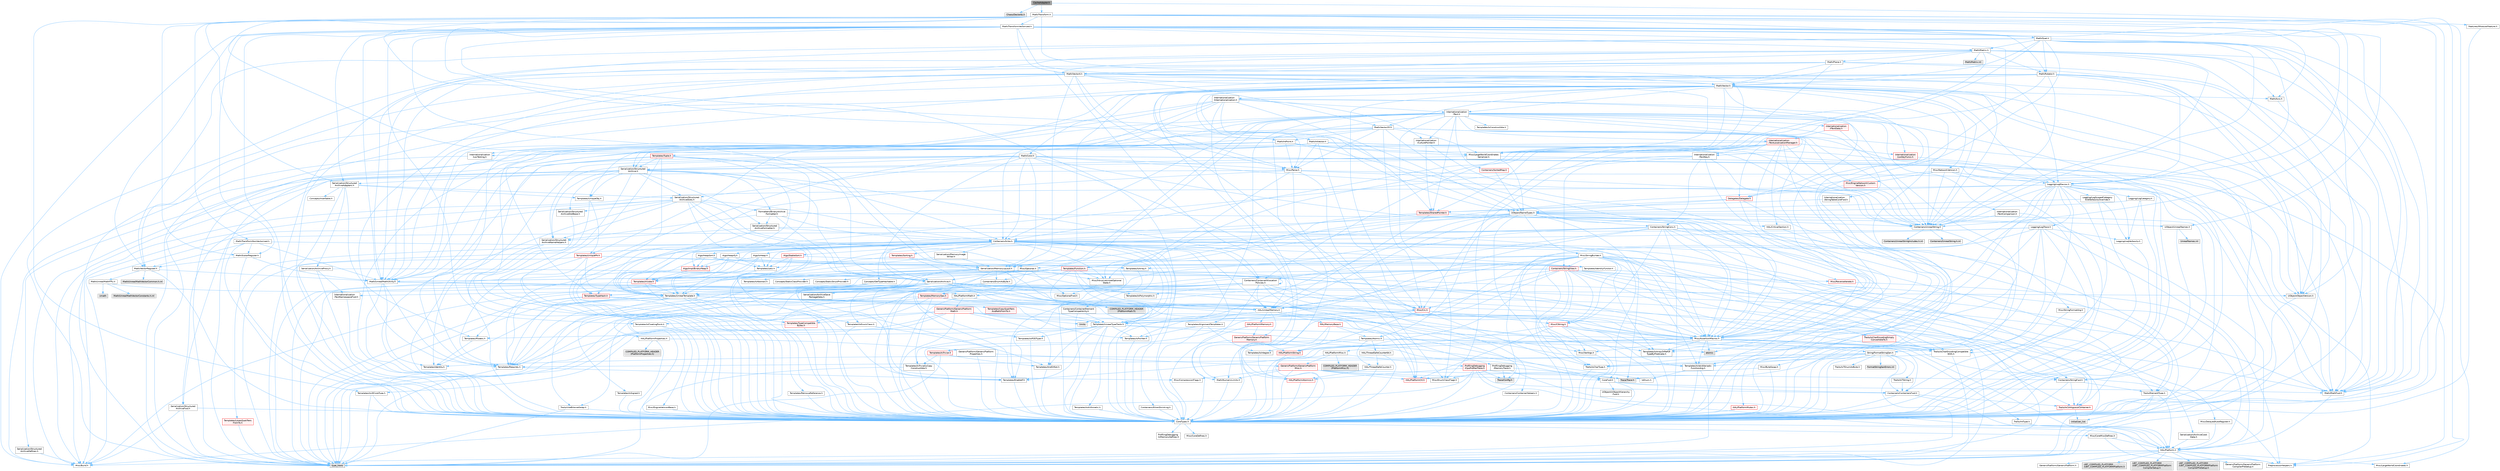 digraph "CacheAdapter.h"
{
 // INTERACTIVE_SVG=YES
 // LATEX_PDF_SIZE
  bgcolor="transparent";
  edge [fontname=Helvetica,fontsize=10,labelfontname=Helvetica,labelfontsize=10];
  node [fontname=Helvetica,fontsize=10,shape=box,height=0.2,width=0.4];
  Node1 [id="Node000001",label="CacheAdapter.h",height=0.2,width=0.4,color="gray40", fillcolor="grey60", style="filled", fontcolor="black",tooltip=" "];
  Node1 -> Node2 [id="edge1_Node000001_Node000002",color="steelblue1",style="solid",tooltip=" "];
  Node2 [id="Node000002",label="Chaos/Declares.h",height=0.2,width=0.4,color="grey60", fillcolor="#E0E0E0", style="filled",tooltip=" "];
  Node1 -> Node3 [id="edge2_Node000001_Node000003",color="steelblue1",style="solid",tooltip=" "];
  Node3 [id="Node000003",label="Features/IModularFeature.h",height=0.2,width=0.4,color="grey40", fillcolor="white", style="filled",URL="$de/d21/IModularFeature_8h.html",tooltip=" "];
  Node3 -> Node4 [id="edge3_Node000003_Node000004",color="steelblue1",style="solid",tooltip=" "];
  Node4 [id="Node000004",label="CoreTypes.h",height=0.2,width=0.4,color="grey40", fillcolor="white", style="filled",URL="$dc/dec/CoreTypes_8h.html",tooltip=" "];
  Node4 -> Node5 [id="edge4_Node000004_Node000005",color="steelblue1",style="solid",tooltip=" "];
  Node5 [id="Node000005",label="HAL/Platform.h",height=0.2,width=0.4,color="grey40", fillcolor="white", style="filled",URL="$d9/dd0/Platform_8h.html",tooltip=" "];
  Node5 -> Node6 [id="edge5_Node000005_Node000006",color="steelblue1",style="solid",tooltip=" "];
  Node6 [id="Node000006",label="Misc/Build.h",height=0.2,width=0.4,color="grey40", fillcolor="white", style="filled",URL="$d3/dbb/Build_8h.html",tooltip=" "];
  Node5 -> Node7 [id="edge6_Node000005_Node000007",color="steelblue1",style="solid",tooltip=" "];
  Node7 [id="Node000007",label="Misc/LargeWorldCoordinates.h",height=0.2,width=0.4,color="grey40", fillcolor="white", style="filled",URL="$d2/dcb/LargeWorldCoordinates_8h.html",tooltip=" "];
  Node5 -> Node8 [id="edge7_Node000005_Node000008",color="steelblue1",style="solid",tooltip=" "];
  Node8 [id="Node000008",label="type_traits",height=0.2,width=0.4,color="grey60", fillcolor="#E0E0E0", style="filled",tooltip=" "];
  Node5 -> Node9 [id="edge8_Node000005_Node000009",color="steelblue1",style="solid",tooltip=" "];
  Node9 [id="Node000009",label="PreprocessorHelpers.h",height=0.2,width=0.4,color="grey40", fillcolor="white", style="filled",URL="$db/ddb/PreprocessorHelpers_8h.html",tooltip=" "];
  Node5 -> Node10 [id="edge9_Node000005_Node000010",color="steelblue1",style="solid",tooltip=" "];
  Node10 [id="Node000010",label="UBT_COMPILED_PLATFORM\l/UBT_COMPILED_PLATFORMPlatform\lCompilerPreSetup.h",height=0.2,width=0.4,color="grey60", fillcolor="#E0E0E0", style="filled",tooltip=" "];
  Node5 -> Node11 [id="edge10_Node000005_Node000011",color="steelblue1",style="solid",tooltip=" "];
  Node11 [id="Node000011",label="GenericPlatform/GenericPlatform\lCompilerPreSetup.h",height=0.2,width=0.4,color="grey40", fillcolor="white", style="filled",URL="$d9/dc8/GenericPlatformCompilerPreSetup_8h.html",tooltip=" "];
  Node5 -> Node12 [id="edge11_Node000005_Node000012",color="steelblue1",style="solid",tooltip=" "];
  Node12 [id="Node000012",label="GenericPlatform/GenericPlatform.h",height=0.2,width=0.4,color="grey40", fillcolor="white", style="filled",URL="$d6/d84/GenericPlatform_8h.html",tooltip=" "];
  Node5 -> Node13 [id="edge12_Node000005_Node000013",color="steelblue1",style="solid",tooltip=" "];
  Node13 [id="Node000013",label="UBT_COMPILED_PLATFORM\l/UBT_COMPILED_PLATFORMPlatform.h",height=0.2,width=0.4,color="grey60", fillcolor="#E0E0E0", style="filled",tooltip=" "];
  Node5 -> Node14 [id="edge13_Node000005_Node000014",color="steelblue1",style="solid",tooltip=" "];
  Node14 [id="Node000014",label="UBT_COMPILED_PLATFORM\l/UBT_COMPILED_PLATFORMPlatform\lCompilerSetup.h",height=0.2,width=0.4,color="grey60", fillcolor="#E0E0E0", style="filled",tooltip=" "];
  Node4 -> Node15 [id="edge14_Node000004_Node000015",color="steelblue1",style="solid",tooltip=" "];
  Node15 [id="Node000015",label="ProfilingDebugging\l/UMemoryDefines.h",height=0.2,width=0.4,color="grey40", fillcolor="white", style="filled",URL="$d2/da2/UMemoryDefines_8h.html",tooltip=" "];
  Node4 -> Node16 [id="edge15_Node000004_Node000016",color="steelblue1",style="solid",tooltip=" "];
  Node16 [id="Node000016",label="Misc/CoreMiscDefines.h",height=0.2,width=0.4,color="grey40", fillcolor="white", style="filled",URL="$da/d38/CoreMiscDefines_8h.html",tooltip=" "];
  Node16 -> Node5 [id="edge16_Node000016_Node000005",color="steelblue1",style="solid",tooltip=" "];
  Node16 -> Node9 [id="edge17_Node000016_Node000009",color="steelblue1",style="solid",tooltip=" "];
  Node4 -> Node17 [id="edge18_Node000004_Node000017",color="steelblue1",style="solid",tooltip=" "];
  Node17 [id="Node000017",label="Misc/CoreDefines.h",height=0.2,width=0.4,color="grey40", fillcolor="white", style="filled",URL="$d3/dd2/CoreDefines_8h.html",tooltip=" "];
  Node1 -> Node18 [id="edge19_Node000001_Node000018",color="steelblue1",style="solid",tooltip=" "];
  Node18 [id="Node000018",label="Math/Transform.h",height=0.2,width=0.4,color="grey40", fillcolor="white", style="filled",URL="$de/d05/Math_2Transform_8h.html",tooltip=" "];
  Node18 -> Node4 [id="edge20_Node000018_Node000004",color="steelblue1",style="solid",tooltip=" "];
  Node18 -> Node9 [id="edge21_Node000018_Node000009",color="steelblue1",style="solid",tooltip=" "];
  Node18 -> Node19 [id="edge22_Node000018_Node000019",color="steelblue1",style="solid",tooltip=" "];
  Node19 [id="Node000019",label="Math/MathFwd.h",height=0.2,width=0.4,color="grey40", fillcolor="white", style="filled",URL="$d2/d10/MathFwd_8h.html",tooltip=" "];
  Node19 -> Node5 [id="edge23_Node000019_Node000005",color="steelblue1",style="solid",tooltip=" "];
  Node18 -> Node20 [id="edge24_Node000018_Node000020",color="steelblue1",style="solid",tooltip=" "];
  Node20 [id="Node000020",label="Math/Quat.h",height=0.2,width=0.4,color="grey40", fillcolor="white", style="filled",URL="$d9/de9/Quat_8h.html",tooltip=" "];
  Node20 -> Node4 [id="edge25_Node000020_Node000004",color="steelblue1",style="solid",tooltip=" "];
  Node20 -> Node21 [id="edge26_Node000020_Node000021",color="steelblue1",style="solid",tooltip=" "];
  Node21 [id="Node000021",label="Misc/AssertionMacros.h",height=0.2,width=0.4,color="grey40", fillcolor="white", style="filled",URL="$d0/dfa/AssertionMacros_8h.html",tooltip=" "];
  Node21 -> Node4 [id="edge27_Node000021_Node000004",color="steelblue1",style="solid",tooltip=" "];
  Node21 -> Node5 [id="edge28_Node000021_Node000005",color="steelblue1",style="solid",tooltip=" "];
  Node21 -> Node22 [id="edge29_Node000021_Node000022",color="steelblue1",style="solid",tooltip=" "];
  Node22 [id="Node000022",label="HAL/PlatformMisc.h",height=0.2,width=0.4,color="grey40", fillcolor="white", style="filled",URL="$d0/df5/PlatformMisc_8h.html",tooltip=" "];
  Node22 -> Node4 [id="edge30_Node000022_Node000004",color="steelblue1",style="solid",tooltip=" "];
  Node22 -> Node23 [id="edge31_Node000022_Node000023",color="steelblue1",style="solid",tooltip=" "];
  Node23 [id="Node000023",label="GenericPlatform/GenericPlatform\lMisc.h",height=0.2,width=0.4,color="red", fillcolor="#FFF0F0", style="filled",URL="$db/d9a/GenericPlatformMisc_8h.html",tooltip=" "];
  Node23 -> Node24 [id="edge32_Node000023_Node000024",color="steelblue1",style="solid",tooltip=" "];
  Node24 [id="Node000024",label="Containers/StringFwd.h",height=0.2,width=0.4,color="grey40", fillcolor="white", style="filled",URL="$df/d37/StringFwd_8h.html",tooltip=" "];
  Node24 -> Node4 [id="edge33_Node000024_Node000004",color="steelblue1",style="solid",tooltip=" "];
  Node24 -> Node25 [id="edge34_Node000024_Node000025",color="steelblue1",style="solid",tooltip=" "];
  Node25 [id="Node000025",label="Traits/ElementType.h",height=0.2,width=0.4,color="grey40", fillcolor="white", style="filled",URL="$d5/d4f/ElementType_8h.html",tooltip=" "];
  Node25 -> Node5 [id="edge35_Node000025_Node000005",color="steelblue1",style="solid",tooltip=" "];
  Node25 -> Node26 [id="edge36_Node000025_Node000026",color="steelblue1",style="solid",tooltip=" "];
  Node26 [id="Node000026",label="initializer_list",height=0.2,width=0.4,color="grey60", fillcolor="#E0E0E0", style="filled",tooltip=" "];
  Node25 -> Node8 [id="edge37_Node000025_Node000008",color="steelblue1",style="solid",tooltip=" "];
  Node24 -> Node27 [id="edge38_Node000024_Node000027",color="steelblue1",style="solid",tooltip=" "];
  Node27 [id="Node000027",label="Traits/IsContiguousContainer.h",height=0.2,width=0.4,color="red", fillcolor="#FFF0F0", style="filled",URL="$d5/d3c/IsContiguousContainer_8h.html",tooltip=" "];
  Node27 -> Node4 [id="edge39_Node000027_Node000004",color="steelblue1",style="solid",tooltip=" "];
  Node27 -> Node26 [id="edge40_Node000027_Node000026",color="steelblue1",style="solid",tooltip=" "];
  Node23 -> Node29 [id="edge41_Node000023_Node000029",color="steelblue1",style="solid",tooltip=" "];
  Node29 [id="Node000029",label="CoreFwd.h",height=0.2,width=0.4,color="grey40", fillcolor="white", style="filled",URL="$d1/d1e/CoreFwd_8h.html",tooltip=" "];
  Node29 -> Node4 [id="edge42_Node000029_Node000004",color="steelblue1",style="solid",tooltip=" "];
  Node29 -> Node30 [id="edge43_Node000029_Node000030",color="steelblue1",style="solid",tooltip=" "];
  Node30 [id="Node000030",label="Containers/ContainersFwd.h",height=0.2,width=0.4,color="grey40", fillcolor="white", style="filled",URL="$d4/d0a/ContainersFwd_8h.html",tooltip=" "];
  Node30 -> Node5 [id="edge44_Node000030_Node000005",color="steelblue1",style="solid",tooltip=" "];
  Node30 -> Node4 [id="edge45_Node000030_Node000004",color="steelblue1",style="solid",tooltip=" "];
  Node30 -> Node27 [id="edge46_Node000030_Node000027",color="steelblue1",style="solid",tooltip=" "];
  Node29 -> Node19 [id="edge47_Node000029_Node000019",color="steelblue1",style="solid",tooltip=" "];
  Node29 -> Node31 [id="edge48_Node000029_Node000031",color="steelblue1",style="solid",tooltip=" "];
  Node31 [id="Node000031",label="UObject/UObjectHierarchy\lFwd.h",height=0.2,width=0.4,color="grey40", fillcolor="white", style="filled",URL="$d3/d13/UObjectHierarchyFwd_8h.html",tooltip=" "];
  Node23 -> Node4 [id="edge49_Node000023_Node000004",color="steelblue1",style="solid",tooltip=" "];
  Node23 -> Node33 [id="edge50_Node000023_Node000033",color="steelblue1",style="solid",tooltip=" "];
  Node33 [id="Node000033",label="HAL/PlatformCrt.h",height=0.2,width=0.4,color="red", fillcolor="#FFF0F0", style="filled",URL="$d8/d75/PlatformCrt_8h.html",tooltip=" "];
  Node23 -> Node43 [id="edge51_Node000023_Node000043",color="steelblue1",style="solid",tooltip=" "];
  Node43 [id="Node000043",label="Math/NumericLimits.h",height=0.2,width=0.4,color="grey40", fillcolor="white", style="filled",URL="$df/d1b/NumericLimits_8h.html",tooltip=" "];
  Node43 -> Node4 [id="edge52_Node000043_Node000004",color="steelblue1",style="solid",tooltip=" "];
  Node23 -> Node44 [id="edge53_Node000023_Node000044",color="steelblue1",style="solid",tooltip=" "];
  Node44 [id="Node000044",label="Misc/CompressionFlags.h",height=0.2,width=0.4,color="grey40", fillcolor="white", style="filled",URL="$d9/d76/CompressionFlags_8h.html",tooltip=" "];
  Node23 -> Node45 [id="edge54_Node000023_Node000045",color="steelblue1",style="solid",tooltip=" "];
  Node45 [id="Node000045",label="Misc/EnumClassFlags.h",height=0.2,width=0.4,color="grey40", fillcolor="white", style="filled",URL="$d8/de7/EnumClassFlags_8h.html",tooltip=" "];
  Node22 -> Node48 [id="edge55_Node000022_Node000048",color="steelblue1",style="solid",tooltip=" "];
  Node48 [id="Node000048",label="COMPILED_PLATFORM_HEADER\l(PlatformMisc.h)",height=0.2,width=0.4,color="grey60", fillcolor="#E0E0E0", style="filled",tooltip=" "];
  Node22 -> Node49 [id="edge56_Node000022_Node000049",color="steelblue1",style="solid",tooltip=" "];
  Node49 [id="Node000049",label="ProfilingDebugging\l/CpuProfilerTrace.h",height=0.2,width=0.4,color="red", fillcolor="#FFF0F0", style="filled",URL="$da/dcb/CpuProfilerTrace_8h.html",tooltip=" "];
  Node49 -> Node4 [id="edge57_Node000049_Node000004",color="steelblue1",style="solid",tooltip=" "];
  Node49 -> Node30 [id="edge58_Node000049_Node000030",color="steelblue1",style="solid",tooltip=" "];
  Node49 -> Node50 [id="edge59_Node000049_Node000050",color="steelblue1",style="solid",tooltip=" "];
  Node50 [id="Node000050",label="HAL/PlatformAtomics.h",height=0.2,width=0.4,color="red", fillcolor="#FFF0F0", style="filled",URL="$d3/d36/PlatformAtomics_8h.html",tooltip=" "];
  Node50 -> Node4 [id="edge60_Node000050_Node000004",color="steelblue1",style="solid",tooltip=" "];
  Node49 -> Node9 [id="edge61_Node000049_Node000009",color="steelblue1",style="solid",tooltip=" "];
  Node49 -> Node6 [id="edge62_Node000049_Node000006",color="steelblue1",style="solid",tooltip=" "];
  Node49 -> Node53 [id="edge63_Node000049_Node000053",color="steelblue1",style="solid",tooltip=" "];
  Node53 [id="Node000053",label="Trace/Config.h",height=0.2,width=0.4,color="grey60", fillcolor="#E0E0E0", style="filled",tooltip=" "];
  Node49 -> Node56 [id="edge64_Node000049_Node000056",color="steelblue1",style="solid",tooltip=" "];
  Node56 [id="Node000056",label="Trace/Trace.h",height=0.2,width=0.4,color="grey60", fillcolor="#E0E0E0", style="filled",tooltip=" "];
  Node21 -> Node9 [id="edge65_Node000021_Node000009",color="steelblue1",style="solid",tooltip=" "];
  Node21 -> Node57 [id="edge66_Node000021_Node000057",color="steelblue1",style="solid",tooltip=" "];
  Node57 [id="Node000057",label="Templates/EnableIf.h",height=0.2,width=0.4,color="grey40", fillcolor="white", style="filled",URL="$d7/d60/EnableIf_8h.html",tooltip=" "];
  Node57 -> Node4 [id="edge67_Node000057_Node000004",color="steelblue1",style="solid",tooltip=" "];
  Node21 -> Node58 [id="edge68_Node000021_Node000058",color="steelblue1",style="solid",tooltip=" "];
  Node58 [id="Node000058",label="Templates/IsArrayOrRefOf\lTypeByPredicate.h",height=0.2,width=0.4,color="grey40", fillcolor="white", style="filled",URL="$d6/da1/IsArrayOrRefOfTypeByPredicate_8h.html",tooltip=" "];
  Node58 -> Node4 [id="edge69_Node000058_Node000004",color="steelblue1",style="solid",tooltip=" "];
  Node21 -> Node59 [id="edge70_Node000021_Node000059",color="steelblue1",style="solid",tooltip=" "];
  Node59 [id="Node000059",label="Templates/IsValidVariadic\lFunctionArg.h",height=0.2,width=0.4,color="grey40", fillcolor="white", style="filled",URL="$d0/dc8/IsValidVariadicFunctionArg_8h.html",tooltip=" "];
  Node59 -> Node4 [id="edge71_Node000059_Node000004",color="steelblue1",style="solid",tooltip=" "];
  Node59 -> Node60 [id="edge72_Node000059_Node000060",color="steelblue1",style="solid",tooltip=" "];
  Node60 [id="Node000060",label="IsEnum.h",height=0.2,width=0.4,color="grey40", fillcolor="white", style="filled",URL="$d4/de5/IsEnum_8h.html",tooltip=" "];
  Node59 -> Node8 [id="edge73_Node000059_Node000008",color="steelblue1",style="solid",tooltip=" "];
  Node21 -> Node61 [id="edge74_Node000021_Node000061",color="steelblue1",style="solid",tooltip=" "];
  Node61 [id="Node000061",label="Traits/IsCharEncodingCompatible\lWith.h",height=0.2,width=0.4,color="grey40", fillcolor="white", style="filled",URL="$df/dd1/IsCharEncodingCompatibleWith_8h.html",tooltip=" "];
  Node61 -> Node8 [id="edge75_Node000061_Node000008",color="steelblue1",style="solid",tooltip=" "];
  Node61 -> Node62 [id="edge76_Node000061_Node000062",color="steelblue1",style="solid",tooltip=" "];
  Node62 [id="Node000062",label="Traits/IsCharType.h",height=0.2,width=0.4,color="grey40", fillcolor="white", style="filled",URL="$db/d51/IsCharType_8h.html",tooltip=" "];
  Node62 -> Node4 [id="edge77_Node000062_Node000004",color="steelblue1",style="solid",tooltip=" "];
  Node21 -> Node63 [id="edge78_Node000021_Node000063",color="steelblue1",style="solid",tooltip=" "];
  Node63 [id="Node000063",label="Misc/VarArgs.h",height=0.2,width=0.4,color="grey40", fillcolor="white", style="filled",URL="$d5/d6f/VarArgs_8h.html",tooltip=" "];
  Node63 -> Node4 [id="edge79_Node000063_Node000004",color="steelblue1",style="solid",tooltip=" "];
  Node21 -> Node64 [id="edge80_Node000021_Node000064",color="steelblue1",style="solid",tooltip=" "];
  Node64 [id="Node000064",label="String/FormatStringSan.h",height=0.2,width=0.4,color="grey40", fillcolor="white", style="filled",URL="$d3/d8b/FormatStringSan_8h.html",tooltip=" "];
  Node64 -> Node8 [id="edge81_Node000064_Node000008",color="steelblue1",style="solid",tooltip=" "];
  Node64 -> Node4 [id="edge82_Node000064_Node000004",color="steelblue1",style="solid",tooltip=" "];
  Node64 -> Node65 [id="edge83_Node000064_Node000065",color="steelblue1",style="solid",tooltip=" "];
  Node65 [id="Node000065",label="Templates/Requires.h",height=0.2,width=0.4,color="grey40", fillcolor="white", style="filled",URL="$dc/d96/Requires_8h.html",tooltip=" "];
  Node65 -> Node57 [id="edge84_Node000065_Node000057",color="steelblue1",style="solid",tooltip=" "];
  Node65 -> Node8 [id="edge85_Node000065_Node000008",color="steelblue1",style="solid",tooltip=" "];
  Node64 -> Node66 [id="edge86_Node000064_Node000066",color="steelblue1",style="solid",tooltip=" "];
  Node66 [id="Node000066",label="Templates/Identity.h",height=0.2,width=0.4,color="grey40", fillcolor="white", style="filled",URL="$d0/dd5/Identity_8h.html",tooltip=" "];
  Node64 -> Node59 [id="edge87_Node000064_Node000059",color="steelblue1",style="solid",tooltip=" "];
  Node64 -> Node62 [id="edge88_Node000064_Node000062",color="steelblue1",style="solid",tooltip=" "];
  Node64 -> Node67 [id="edge89_Node000064_Node000067",color="steelblue1",style="solid",tooltip=" "];
  Node67 [id="Node000067",label="Traits/IsTEnumAsByte.h",height=0.2,width=0.4,color="grey40", fillcolor="white", style="filled",URL="$d1/de6/IsTEnumAsByte_8h.html",tooltip=" "];
  Node64 -> Node68 [id="edge90_Node000064_Node000068",color="steelblue1",style="solid",tooltip=" "];
  Node68 [id="Node000068",label="Traits/IsTString.h",height=0.2,width=0.4,color="grey40", fillcolor="white", style="filled",URL="$d0/df8/IsTString_8h.html",tooltip=" "];
  Node68 -> Node30 [id="edge91_Node000068_Node000030",color="steelblue1",style="solid",tooltip=" "];
  Node64 -> Node30 [id="edge92_Node000064_Node000030",color="steelblue1",style="solid",tooltip=" "];
  Node64 -> Node69 [id="edge93_Node000064_Node000069",color="steelblue1",style="solid",tooltip=" "];
  Node69 [id="Node000069",label="FormatStringSanErrors.inl",height=0.2,width=0.4,color="grey60", fillcolor="#E0E0E0", style="filled",tooltip=" "];
  Node21 -> Node70 [id="edge94_Node000021_Node000070",color="steelblue1",style="solid",tooltip=" "];
  Node70 [id="Node000070",label="atomic",height=0.2,width=0.4,color="grey60", fillcolor="#E0E0E0", style="filled",tooltip=" "];
  Node20 -> Node71 [id="edge95_Node000020_Node000071",color="steelblue1",style="solid",tooltip=" "];
  Node71 [id="Node000071",label="Math/UnrealMathUtility.h",height=0.2,width=0.4,color="grey40", fillcolor="white", style="filled",URL="$db/db8/UnrealMathUtility_8h.html",tooltip=" "];
  Node71 -> Node4 [id="edge96_Node000071_Node000004",color="steelblue1",style="solid",tooltip=" "];
  Node71 -> Node21 [id="edge97_Node000071_Node000021",color="steelblue1",style="solid",tooltip=" "];
  Node71 -> Node72 [id="edge98_Node000071_Node000072",color="steelblue1",style="solid",tooltip=" "];
  Node72 [id="Node000072",label="HAL/PlatformMath.h",height=0.2,width=0.4,color="grey40", fillcolor="white", style="filled",URL="$dc/d53/PlatformMath_8h.html",tooltip=" "];
  Node72 -> Node4 [id="edge99_Node000072_Node000004",color="steelblue1",style="solid",tooltip=" "];
  Node72 -> Node73 [id="edge100_Node000072_Node000073",color="steelblue1",style="solid",tooltip=" "];
  Node73 [id="Node000073",label="GenericPlatform/GenericPlatform\lMath.h",height=0.2,width=0.4,color="red", fillcolor="#FFF0F0", style="filled",URL="$d5/d79/GenericPlatformMath_8h.html",tooltip=" "];
  Node73 -> Node4 [id="edge101_Node000073_Node000004",color="steelblue1",style="solid",tooltip=" "];
  Node73 -> Node30 [id="edge102_Node000073_Node000030",color="steelblue1",style="solid",tooltip=" "];
  Node73 -> Node33 [id="edge103_Node000073_Node000033",color="steelblue1",style="solid",tooltip=" "];
  Node73 -> Node74 [id="edge104_Node000073_Node000074",color="steelblue1",style="solid",tooltip=" "];
  Node74 [id="Node000074",label="Templates/AndOrNot.h",height=0.2,width=0.4,color="grey40", fillcolor="white", style="filled",URL="$db/d0a/AndOrNot_8h.html",tooltip=" "];
  Node74 -> Node4 [id="edge105_Node000074_Node000004",color="steelblue1",style="solid",tooltip=" "];
  Node73 -> Node77 [id="edge106_Node000073_Node000077",color="steelblue1",style="solid",tooltip=" "];
  Node77 [id="Node000077",label="Templates/IsFloatingPoint.h",height=0.2,width=0.4,color="grey40", fillcolor="white", style="filled",URL="$d3/d11/IsFloatingPoint_8h.html",tooltip=" "];
  Node77 -> Node4 [id="edge107_Node000077_Node000004",color="steelblue1",style="solid",tooltip=" "];
  Node73 -> Node78 [id="edge108_Node000073_Node000078",color="steelblue1",style="solid",tooltip=" "];
  Node78 [id="Node000078",label="Templates/UnrealTypeTraits.h",height=0.2,width=0.4,color="grey40", fillcolor="white", style="filled",URL="$d2/d2d/UnrealTypeTraits_8h.html",tooltip=" "];
  Node78 -> Node4 [id="edge109_Node000078_Node000004",color="steelblue1",style="solid",tooltip=" "];
  Node78 -> Node79 [id="edge110_Node000078_Node000079",color="steelblue1",style="solid",tooltip=" "];
  Node79 [id="Node000079",label="Templates/IsPointer.h",height=0.2,width=0.4,color="grey40", fillcolor="white", style="filled",URL="$d7/d05/IsPointer_8h.html",tooltip=" "];
  Node79 -> Node4 [id="edge111_Node000079_Node000004",color="steelblue1",style="solid",tooltip=" "];
  Node78 -> Node21 [id="edge112_Node000078_Node000021",color="steelblue1",style="solid",tooltip=" "];
  Node78 -> Node74 [id="edge113_Node000078_Node000074",color="steelblue1",style="solid",tooltip=" "];
  Node78 -> Node57 [id="edge114_Node000078_Node000057",color="steelblue1",style="solid",tooltip=" "];
  Node78 -> Node80 [id="edge115_Node000078_Node000080",color="steelblue1",style="solid",tooltip=" "];
  Node80 [id="Node000080",label="Templates/IsArithmetic.h",height=0.2,width=0.4,color="grey40", fillcolor="white", style="filled",URL="$d2/d5d/IsArithmetic_8h.html",tooltip=" "];
  Node80 -> Node4 [id="edge116_Node000080_Node000004",color="steelblue1",style="solid",tooltip=" "];
  Node78 -> Node60 [id="edge117_Node000078_Node000060",color="steelblue1",style="solid",tooltip=" "];
  Node78 -> Node81 [id="edge118_Node000078_Node000081",color="steelblue1",style="solid",tooltip=" "];
  Node81 [id="Node000081",label="Templates/Models.h",height=0.2,width=0.4,color="grey40", fillcolor="white", style="filled",URL="$d3/d0c/Models_8h.html",tooltip=" "];
  Node81 -> Node66 [id="edge119_Node000081_Node000066",color="steelblue1",style="solid",tooltip=" "];
  Node78 -> Node82 [id="edge120_Node000078_Node000082",color="steelblue1",style="solid",tooltip=" "];
  Node82 [id="Node000082",label="Templates/IsPODType.h",height=0.2,width=0.4,color="grey40", fillcolor="white", style="filled",URL="$d7/db1/IsPODType_8h.html",tooltip=" "];
  Node82 -> Node4 [id="edge121_Node000082_Node000004",color="steelblue1",style="solid",tooltip=" "];
  Node78 -> Node83 [id="edge122_Node000078_Node000083",color="steelblue1",style="solid",tooltip=" "];
  Node83 [id="Node000083",label="Templates/IsUECoreType.h",height=0.2,width=0.4,color="grey40", fillcolor="white", style="filled",URL="$d1/db8/IsUECoreType_8h.html",tooltip=" "];
  Node83 -> Node4 [id="edge123_Node000083_Node000004",color="steelblue1",style="solid",tooltip=" "];
  Node83 -> Node8 [id="edge124_Node000083_Node000008",color="steelblue1",style="solid",tooltip=" "];
  Node78 -> Node84 [id="edge125_Node000078_Node000084",color="steelblue1",style="solid",tooltip=" "];
  Node84 [id="Node000084",label="Templates/IsTriviallyCopy\lConstructible.h",height=0.2,width=0.4,color="grey40", fillcolor="white", style="filled",URL="$d3/d78/IsTriviallyCopyConstructible_8h.html",tooltip=" "];
  Node84 -> Node4 [id="edge126_Node000084_Node000004",color="steelblue1",style="solid",tooltip=" "];
  Node84 -> Node8 [id="edge127_Node000084_Node000008",color="steelblue1",style="solid",tooltip=" "];
  Node73 -> Node65 [id="edge128_Node000073_Node000065",color="steelblue1",style="solid",tooltip=" "];
  Node73 -> Node88 [id="edge129_Node000073_Node000088",color="steelblue1",style="solid",tooltip=" "];
  Node88 [id="Node000088",label="Templates/TypeCompatible\lBytes.h",height=0.2,width=0.4,color="red", fillcolor="#FFF0F0", style="filled",URL="$df/d0a/TypeCompatibleBytes_8h.html",tooltip=" "];
  Node88 -> Node4 [id="edge130_Node000088_Node000004",color="steelblue1",style="solid",tooltip=" "];
  Node88 -> Node8 [id="edge131_Node000088_Node000008",color="steelblue1",style="solid",tooltip=" "];
  Node73 -> Node89 [id="edge132_Node000073_Node000089",color="steelblue1",style="solid",tooltip=" "];
  Node89 [id="Node000089",label="limits",height=0.2,width=0.4,color="grey60", fillcolor="#E0E0E0", style="filled",tooltip=" "];
  Node73 -> Node8 [id="edge133_Node000073_Node000008",color="steelblue1",style="solid",tooltip=" "];
  Node72 -> Node90 [id="edge134_Node000072_Node000090",color="steelblue1",style="solid",tooltip=" "];
  Node90 [id="Node000090",label="COMPILED_PLATFORM_HEADER\l(PlatformMath.h)",height=0.2,width=0.4,color="grey60", fillcolor="#E0E0E0", style="filled",tooltip=" "];
  Node71 -> Node19 [id="edge135_Node000071_Node000019",color="steelblue1",style="solid",tooltip=" "];
  Node71 -> Node66 [id="edge136_Node000071_Node000066",color="steelblue1",style="solid",tooltip=" "];
  Node71 -> Node65 [id="edge137_Node000071_Node000065",color="steelblue1",style="solid",tooltip=" "];
  Node20 -> Node91 [id="edge138_Node000020_Node000091",color="steelblue1",style="solid",tooltip=" "];
  Node91 [id="Node000091",label="Containers/UnrealString.h",height=0.2,width=0.4,color="grey40", fillcolor="white", style="filled",URL="$d5/dba/UnrealString_8h.html",tooltip=" "];
  Node91 -> Node92 [id="edge139_Node000091_Node000092",color="steelblue1",style="solid",tooltip=" "];
  Node92 [id="Node000092",label="Containers/UnrealStringIncludes.h.inl",height=0.2,width=0.4,color="grey60", fillcolor="#E0E0E0", style="filled",tooltip=" "];
  Node91 -> Node93 [id="edge140_Node000091_Node000093",color="steelblue1",style="solid",tooltip=" "];
  Node93 [id="Node000093",label="Containers/UnrealString.h.inl",height=0.2,width=0.4,color="grey60", fillcolor="#E0E0E0", style="filled",tooltip=" "];
  Node91 -> Node94 [id="edge141_Node000091_Node000094",color="steelblue1",style="solid",tooltip=" "];
  Node94 [id="Node000094",label="Misc/StringFormatArg.h",height=0.2,width=0.4,color="grey40", fillcolor="white", style="filled",URL="$d2/d16/StringFormatArg_8h.html",tooltip=" "];
  Node94 -> Node30 [id="edge142_Node000094_Node000030",color="steelblue1",style="solid",tooltip=" "];
  Node20 -> Node95 [id="edge143_Node000020_Node000095",color="steelblue1",style="solid",tooltip=" "];
  Node95 [id="Node000095",label="Logging/LogMacros.h",height=0.2,width=0.4,color="grey40", fillcolor="white", style="filled",URL="$d0/d16/LogMacros_8h.html",tooltip=" "];
  Node95 -> Node91 [id="edge144_Node000095_Node000091",color="steelblue1",style="solid",tooltip=" "];
  Node95 -> Node4 [id="edge145_Node000095_Node000004",color="steelblue1",style="solid",tooltip=" "];
  Node95 -> Node9 [id="edge146_Node000095_Node000009",color="steelblue1",style="solid",tooltip=" "];
  Node95 -> Node96 [id="edge147_Node000095_Node000096",color="steelblue1",style="solid",tooltip=" "];
  Node96 [id="Node000096",label="Logging/LogCategory.h",height=0.2,width=0.4,color="grey40", fillcolor="white", style="filled",URL="$d9/d36/LogCategory_8h.html",tooltip=" "];
  Node96 -> Node4 [id="edge148_Node000096_Node000004",color="steelblue1",style="solid",tooltip=" "];
  Node96 -> Node97 [id="edge149_Node000096_Node000097",color="steelblue1",style="solid",tooltip=" "];
  Node97 [id="Node000097",label="Logging/LogVerbosity.h",height=0.2,width=0.4,color="grey40", fillcolor="white", style="filled",URL="$d2/d8f/LogVerbosity_8h.html",tooltip=" "];
  Node97 -> Node4 [id="edge150_Node000097_Node000004",color="steelblue1",style="solid",tooltip=" "];
  Node96 -> Node98 [id="edge151_Node000096_Node000098",color="steelblue1",style="solid",tooltip=" "];
  Node98 [id="Node000098",label="UObject/NameTypes.h",height=0.2,width=0.4,color="grey40", fillcolor="white", style="filled",URL="$d6/d35/NameTypes_8h.html",tooltip=" "];
  Node98 -> Node4 [id="edge152_Node000098_Node000004",color="steelblue1",style="solid",tooltip=" "];
  Node98 -> Node21 [id="edge153_Node000098_Node000021",color="steelblue1",style="solid",tooltip=" "];
  Node98 -> Node99 [id="edge154_Node000098_Node000099",color="steelblue1",style="solid",tooltip=" "];
  Node99 [id="Node000099",label="HAL/UnrealMemory.h",height=0.2,width=0.4,color="grey40", fillcolor="white", style="filled",URL="$d9/d96/UnrealMemory_8h.html",tooltip=" "];
  Node99 -> Node4 [id="edge155_Node000099_Node000004",color="steelblue1",style="solid",tooltip=" "];
  Node99 -> Node100 [id="edge156_Node000099_Node000100",color="steelblue1",style="solid",tooltip=" "];
  Node100 [id="Node000100",label="GenericPlatform/GenericPlatform\lMemory.h",height=0.2,width=0.4,color="red", fillcolor="#FFF0F0", style="filled",URL="$dd/d22/GenericPlatformMemory_8h.html",tooltip=" "];
  Node100 -> Node29 [id="edge157_Node000100_Node000029",color="steelblue1",style="solid",tooltip=" "];
  Node100 -> Node4 [id="edge158_Node000100_Node000004",color="steelblue1",style="solid",tooltip=" "];
  Node100 -> Node101 [id="edge159_Node000100_Node000101",color="steelblue1",style="solid",tooltip=" "];
  Node101 [id="Node000101",label="HAL/PlatformString.h",height=0.2,width=0.4,color="red", fillcolor="#FFF0F0", style="filled",URL="$db/db5/PlatformString_8h.html",tooltip=" "];
  Node101 -> Node4 [id="edge160_Node000101_Node000004",color="steelblue1",style="solid",tooltip=" "];
  Node99 -> Node103 [id="edge161_Node000099_Node000103",color="steelblue1",style="solid",tooltip=" "];
  Node103 [id="Node000103",label="HAL/MemoryBase.h",height=0.2,width=0.4,color="red", fillcolor="#FFF0F0", style="filled",URL="$d6/d9f/MemoryBase_8h.html",tooltip=" "];
  Node103 -> Node4 [id="edge162_Node000103_Node000004",color="steelblue1",style="solid",tooltip=" "];
  Node103 -> Node50 [id="edge163_Node000103_Node000050",color="steelblue1",style="solid",tooltip=" "];
  Node103 -> Node33 [id="edge164_Node000103_Node000033",color="steelblue1",style="solid",tooltip=" "];
  Node103 -> Node106 [id="edge165_Node000103_Node000106",color="steelblue1",style="solid",tooltip=" "];
  Node106 [id="Node000106",label="Templates/Atomic.h",height=0.2,width=0.4,color="grey40", fillcolor="white", style="filled",URL="$d3/d91/Atomic_8h.html",tooltip=" "];
  Node106 -> Node107 [id="edge166_Node000106_Node000107",color="steelblue1",style="solid",tooltip=" "];
  Node107 [id="Node000107",label="HAL/ThreadSafeCounter.h",height=0.2,width=0.4,color="grey40", fillcolor="white", style="filled",URL="$dc/dc9/ThreadSafeCounter_8h.html",tooltip=" "];
  Node107 -> Node4 [id="edge167_Node000107_Node000004",color="steelblue1",style="solid",tooltip=" "];
  Node107 -> Node50 [id="edge168_Node000107_Node000050",color="steelblue1",style="solid",tooltip=" "];
  Node106 -> Node108 [id="edge169_Node000106_Node000108",color="steelblue1",style="solid",tooltip=" "];
  Node108 [id="Node000108",label="HAL/ThreadSafeCounter64.h",height=0.2,width=0.4,color="grey40", fillcolor="white", style="filled",URL="$d0/d12/ThreadSafeCounter64_8h.html",tooltip=" "];
  Node108 -> Node4 [id="edge170_Node000108_Node000004",color="steelblue1",style="solid",tooltip=" "];
  Node108 -> Node107 [id="edge171_Node000108_Node000107",color="steelblue1",style="solid",tooltip=" "];
  Node106 -> Node87 [id="edge172_Node000106_Node000087",color="steelblue1",style="solid",tooltip=" "];
  Node87 [id="Node000087",label="Templates/IsIntegral.h",height=0.2,width=0.4,color="grey40", fillcolor="white", style="filled",URL="$da/d64/IsIntegral_8h.html",tooltip=" "];
  Node87 -> Node4 [id="edge173_Node000087_Node000004",color="steelblue1",style="solid",tooltip=" "];
  Node106 -> Node109 [id="edge174_Node000106_Node000109",color="steelblue1",style="solid",tooltip=" "];
  Node109 [id="Node000109",label="Templates/IsTrivial.h",height=0.2,width=0.4,color="red", fillcolor="#FFF0F0", style="filled",URL="$da/d4c/IsTrivial_8h.html",tooltip=" "];
  Node109 -> Node74 [id="edge175_Node000109_Node000074",color="steelblue1",style="solid",tooltip=" "];
  Node109 -> Node84 [id="edge176_Node000109_Node000084",color="steelblue1",style="solid",tooltip=" "];
  Node109 -> Node8 [id="edge177_Node000109_Node000008",color="steelblue1",style="solid",tooltip=" "];
  Node106 -> Node111 [id="edge178_Node000106_Node000111",color="steelblue1",style="solid",tooltip=" "];
  Node111 [id="Node000111",label="Traits/IntType.h",height=0.2,width=0.4,color="grey40", fillcolor="white", style="filled",URL="$d7/deb/IntType_8h.html",tooltip=" "];
  Node111 -> Node5 [id="edge179_Node000111_Node000005",color="steelblue1",style="solid",tooltip=" "];
  Node106 -> Node70 [id="edge180_Node000106_Node000070",color="steelblue1",style="solid",tooltip=" "];
  Node99 -> Node112 [id="edge181_Node000099_Node000112",color="steelblue1",style="solid",tooltip=" "];
  Node112 [id="Node000112",label="HAL/PlatformMemory.h",height=0.2,width=0.4,color="red", fillcolor="#FFF0F0", style="filled",URL="$de/d68/PlatformMemory_8h.html",tooltip=" "];
  Node112 -> Node4 [id="edge182_Node000112_Node000004",color="steelblue1",style="solid",tooltip=" "];
  Node112 -> Node100 [id="edge183_Node000112_Node000100",color="steelblue1",style="solid",tooltip=" "];
  Node99 -> Node114 [id="edge184_Node000099_Node000114",color="steelblue1",style="solid",tooltip=" "];
  Node114 [id="Node000114",label="ProfilingDebugging\l/MemoryTrace.h",height=0.2,width=0.4,color="grey40", fillcolor="white", style="filled",URL="$da/dd7/MemoryTrace_8h.html",tooltip=" "];
  Node114 -> Node5 [id="edge185_Node000114_Node000005",color="steelblue1",style="solid",tooltip=" "];
  Node114 -> Node45 [id="edge186_Node000114_Node000045",color="steelblue1",style="solid",tooltip=" "];
  Node114 -> Node53 [id="edge187_Node000114_Node000053",color="steelblue1",style="solid",tooltip=" "];
  Node114 -> Node56 [id="edge188_Node000114_Node000056",color="steelblue1",style="solid",tooltip=" "];
  Node99 -> Node79 [id="edge189_Node000099_Node000079",color="steelblue1",style="solid",tooltip=" "];
  Node98 -> Node78 [id="edge190_Node000098_Node000078",color="steelblue1",style="solid",tooltip=" "];
  Node98 -> Node115 [id="edge191_Node000098_Node000115",color="steelblue1",style="solid",tooltip=" "];
  Node115 [id="Node000115",label="Templates/UnrealTemplate.h",height=0.2,width=0.4,color="grey40", fillcolor="white", style="filled",URL="$d4/d24/UnrealTemplate_8h.html",tooltip=" "];
  Node115 -> Node4 [id="edge192_Node000115_Node000004",color="steelblue1",style="solid",tooltip=" "];
  Node115 -> Node79 [id="edge193_Node000115_Node000079",color="steelblue1",style="solid",tooltip=" "];
  Node115 -> Node99 [id="edge194_Node000115_Node000099",color="steelblue1",style="solid",tooltip=" "];
  Node115 -> Node116 [id="edge195_Node000115_Node000116",color="steelblue1",style="solid",tooltip=" "];
  Node116 [id="Node000116",label="Templates/CopyQualifiers\lAndRefsFromTo.h",height=0.2,width=0.4,color="red", fillcolor="#FFF0F0", style="filled",URL="$d3/db3/CopyQualifiersAndRefsFromTo_8h.html",tooltip=" "];
  Node115 -> Node78 [id="edge196_Node000115_Node000078",color="steelblue1",style="solid",tooltip=" "];
  Node115 -> Node76 [id="edge197_Node000115_Node000076",color="steelblue1",style="solid",tooltip=" "];
  Node76 [id="Node000076",label="Templates/RemoveReference.h",height=0.2,width=0.4,color="grey40", fillcolor="white", style="filled",URL="$da/dbe/RemoveReference_8h.html",tooltip=" "];
  Node76 -> Node4 [id="edge198_Node000076_Node000004",color="steelblue1",style="solid",tooltip=" "];
  Node115 -> Node65 [id="edge199_Node000115_Node000065",color="steelblue1",style="solid",tooltip=" "];
  Node115 -> Node88 [id="edge200_Node000115_Node000088",color="steelblue1",style="solid",tooltip=" "];
  Node115 -> Node66 [id="edge201_Node000115_Node000066",color="steelblue1",style="solid",tooltip=" "];
  Node115 -> Node27 [id="edge202_Node000115_Node000027",color="steelblue1",style="solid",tooltip=" "];
  Node115 -> Node118 [id="edge203_Node000115_Node000118",color="steelblue1",style="solid",tooltip=" "];
  Node118 [id="Node000118",label="Traits/UseBitwiseSwap.h",height=0.2,width=0.4,color="grey40", fillcolor="white", style="filled",URL="$db/df3/UseBitwiseSwap_8h.html",tooltip=" "];
  Node118 -> Node4 [id="edge204_Node000118_Node000004",color="steelblue1",style="solid",tooltip=" "];
  Node118 -> Node8 [id="edge205_Node000118_Node000008",color="steelblue1",style="solid",tooltip=" "];
  Node115 -> Node8 [id="edge206_Node000115_Node000008",color="steelblue1",style="solid",tooltip=" "];
  Node98 -> Node91 [id="edge207_Node000098_Node000091",color="steelblue1",style="solid",tooltip=" "];
  Node98 -> Node119 [id="edge208_Node000098_Node000119",color="steelblue1",style="solid",tooltip=" "];
  Node119 [id="Node000119",label="HAL/CriticalSection.h",height=0.2,width=0.4,color="grey40", fillcolor="white", style="filled",URL="$d6/d90/CriticalSection_8h.html",tooltip=" "];
  Node119 -> Node120 [id="edge209_Node000119_Node000120",color="steelblue1",style="solid",tooltip=" "];
  Node120 [id="Node000120",label="HAL/PlatformMutex.h",height=0.2,width=0.4,color="red", fillcolor="#FFF0F0", style="filled",URL="$d9/d0b/PlatformMutex_8h.html",tooltip=" "];
  Node120 -> Node4 [id="edge210_Node000120_Node000004",color="steelblue1",style="solid",tooltip=" "];
  Node98 -> Node122 [id="edge211_Node000098_Node000122",color="steelblue1",style="solid",tooltip=" "];
  Node122 [id="Node000122",label="Containers/StringConv.h",height=0.2,width=0.4,color="grey40", fillcolor="white", style="filled",URL="$d3/ddf/StringConv_8h.html",tooltip=" "];
  Node122 -> Node4 [id="edge212_Node000122_Node000004",color="steelblue1",style="solid",tooltip=" "];
  Node122 -> Node21 [id="edge213_Node000122_Node000021",color="steelblue1",style="solid",tooltip=" "];
  Node122 -> Node123 [id="edge214_Node000122_Node000123",color="steelblue1",style="solid",tooltip=" "];
  Node123 [id="Node000123",label="Containers/ContainerAllocation\lPolicies.h",height=0.2,width=0.4,color="grey40", fillcolor="white", style="filled",URL="$d7/dff/ContainerAllocationPolicies_8h.html",tooltip=" "];
  Node123 -> Node4 [id="edge215_Node000123_Node000004",color="steelblue1",style="solid",tooltip=" "];
  Node123 -> Node124 [id="edge216_Node000123_Node000124",color="steelblue1",style="solid",tooltip=" "];
  Node124 [id="Node000124",label="Containers/ContainerHelpers.h",height=0.2,width=0.4,color="grey40", fillcolor="white", style="filled",URL="$d7/d33/ContainerHelpers_8h.html",tooltip=" "];
  Node124 -> Node4 [id="edge217_Node000124_Node000004",color="steelblue1",style="solid",tooltip=" "];
  Node123 -> Node123 [id="edge218_Node000123_Node000123",color="steelblue1",style="solid",tooltip=" "];
  Node123 -> Node72 [id="edge219_Node000123_Node000072",color="steelblue1",style="solid",tooltip=" "];
  Node123 -> Node99 [id="edge220_Node000123_Node000099",color="steelblue1",style="solid",tooltip=" "];
  Node123 -> Node43 [id="edge221_Node000123_Node000043",color="steelblue1",style="solid",tooltip=" "];
  Node123 -> Node21 [id="edge222_Node000123_Node000021",color="steelblue1",style="solid",tooltip=" "];
  Node123 -> Node125 [id="edge223_Node000123_Node000125",color="steelblue1",style="solid",tooltip=" "];
  Node125 [id="Node000125",label="Templates/IsPolymorphic.h",height=0.2,width=0.4,color="grey40", fillcolor="white", style="filled",URL="$dc/d20/IsPolymorphic_8h.html",tooltip=" "];
  Node123 -> Node126 [id="edge224_Node000123_Node000126",color="steelblue1",style="solid",tooltip=" "];
  Node126 [id="Node000126",label="Templates/MemoryOps.h",height=0.2,width=0.4,color="red", fillcolor="#FFF0F0", style="filled",URL="$db/dea/MemoryOps_8h.html",tooltip=" "];
  Node126 -> Node4 [id="edge225_Node000126_Node000004",color="steelblue1",style="solid",tooltip=" "];
  Node126 -> Node99 [id="edge226_Node000126_Node000099",color="steelblue1",style="solid",tooltip=" "];
  Node126 -> Node84 [id="edge227_Node000126_Node000084",color="steelblue1",style="solid",tooltip=" "];
  Node126 -> Node65 [id="edge228_Node000126_Node000065",color="steelblue1",style="solid",tooltip=" "];
  Node126 -> Node78 [id="edge229_Node000126_Node000078",color="steelblue1",style="solid",tooltip=" "];
  Node126 -> Node118 [id="edge230_Node000126_Node000118",color="steelblue1",style="solid",tooltip=" "];
  Node126 -> Node8 [id="edge231_Node000126_Node000008",color="steelblue1",style="solid",tooltip=" "];
  Node123 -> Node88 [id="edge232_Node000123_Node000088",color="steelblue1",style="solid",tooltip=" "];
  Node123 -> Node8 [id="edge233_Node000123_Node000008",color="steelblue1",style="solid",tooltip=" "];
  Node122 -> Node127 [id="edge234_Node000122_Node000127",color="steelblue1",style="solid",tooltip=" "];
  Node127 [id="Node000127",label="Containers/Array.h",height=0.2,width=0.4,color="grey40", fillcolor="white", style="filled",URL="$df/dd0/Array_8h.html",tooltip=" "];
  Node127 -> Node4 [id="edge235_Node000127_Node000004",color="steelblue1",style="solid",tooltip=" "];
  Node127 -> Node21 [id="edge236_Node000127_Node000021",color="steelblue1",style="solid",tooltip=" "];
  Node127 -> Node128 [id="edge237_Node000127_Node000128",color="steelblue1",style="solid",tooltip=" "];
  Node128 [id="Node000128",label="Misc/IntrusiveUnsetOptional\lState.h",height=0.2,width=0.4,color="grey40", fillcolor="white", style="filled",URL="$d2/d0a/IntrusiveUnsetOptionalState_8h.html",tooltip=" "];
  Node128 -> Node129 [id="edge238_Node000128_Node000129",color="steelblue1",style="solid",tooltip=" "];
  Node129 [id="Node000129",label="Misc/OptionalFwd.h",height=0.2,width=0.4,color="grey40", fillcolor="white", style="filled",URL="$dc/d50/OptionalFwd_8h.html",tooltip=" "];
  Node127 -> Node130 [id="edge239_Node000127_Node000130",color="steelblue1",style="solid",tooltip=" "];
  Node130 [id="Node000130",label="Misc/ReverseIterate.h",height=0.2,width=0.4,color="red", fillcolor="#FFF0F0", style="filled",URL="$db/de3/ReverseIterate_8h.html",tooltip=" "];
  Node130 -> Node5 [id="edge240_Node000130_Node000005",color="steelblue1",style="solid",tooltip=" "];
  Node127 -> Node99 [id="edge241_Node000127_Node000099",color="steelblue1",style="solid",tooltip=" "];
  Node127 -> Node78 [id="edge242_Node000127_Node000078",color="steelblue1",style="solid",tooltip=" "];
  Node127 -> Node115 [id="edge243_Node000127_Node000115",color="steelblue1",style="solid",tooltip=" "];
  Node127 -> Node132 [id="edge244_Node000127_Node000132",color="steelblue1",style="solid",tooltip=" "];
  Node132 [id="Node000132",label="Containers/AllowShrinking.h",height=0.2,width=0.4,color="grey40", fillcolor="white", style="filled",URL="$d7/d1a/AllowShrinking_8h.html",tooltip=" "];
  Node132 -> Node4 [id="edge245_Node000132_Node000004",color="steelblue1",style="solid",tooltip=" "];
  Node127 -> Node123 [id="edge246_Node000127_Node000123",color="steelblue1",style="solid",tooltip=" "];
  Node127 -> Node133 [id="edge247_Node000127_Node000133",color="steelblue1",style="solid",tooltip=" "];
  Node133 [id="Node000133",label="Containers/ContainerElement\lTypeCompatibility.h",height=0.2,width=0.4,color="grey40", fillcolor="white", style="filled",URL="$df/ddf/ContainerElementTypeCompatibility_8h.html",tooltip=" "];
  Node133 -> Node4 [id="edge248_Node000133_Node000004",color="steelblue1",style="solid",tooltip=" "];
  Node133 -> Node78 [id="edge249_Node000133_Node000078",color="steelblue1",style="solid",tooltip=" "];
  Node127 -> Node134 [id="edge250_Node000127_Node000134",color="steelblue1",style="solid",tooltip=" "];
  Node134 [id="Node000134",label="Serialization/Archive.h",height=0.2,width=0.4,color="grey40", fillcolor="white", style="filled",URL="$d7/d3b/Archive_8h.html",tooltip=" "];
  Node134 -> Node29 [id="edge251_Node000134_Node000029",color="steelblue1",style="solid",tooltip=" "];
  Node134 -> Node4 [id="edge252_Node000134_Node000004",color="steelblue1",style="solid",tooltip=" "];
  Node134 -> Node135 [id="edge253_Node000134_Node000135",color="steelblue1",style="solid",tooltip=" "];
  Node135 [id="Node000135",label="HAL/PlatformProperties.h",height=0.2,width=0.4,color="grey40", fillcolor="white", style="filled",URL="$d9/db0/PlatformProperties_8h.html",tooltip=" "];
  Node135 -> Node4 [id="edge254_Node000135_Node000004",color="steelblue1",style="solid",tooltip=" "];
  Node135 -> Node136 [id="edge255_Node000135_Node000136",color="steelblue1",style="solid",tooltip=" "];
  Node136 [id="Node000136",label="GenericPlatform/GenericPlatform\lProperties.h",height=0.2,width=0.4,color="grey40", fillcolor="white", style="filled",URL="$d2/dcd/GenericPlatformProperties_8h.html",tooltip=" "];
  Node136 -> Node4 [id="edge256_Node000136_Node000004",color="steelblue1",style="solid",tooltip=" "];
  Node136 -> Node23 [id="edge257_Node000136_Node000023",color="steelblue1",style="solid",tooltip=" "];
  Node135 -> Node137 [id="edge258_Node000135_Node000137",color="steelblue1",style="solid",tooltip=" "];
  Node137 [id="Node000137",label="COMPILED_PLATFORM_HEADER\l(PlatformProperties.h)",height=0.2,width=0.4,color="grey60", fillcolor="#E0E0E0", style="filled",tooltip=" "];
  Node134 -> Node138 [id="edge259_Node000134_Node000138",color="steelblue1",style="solid",tooltip=" "];
  Node138 [id="Node000138",label="Internationalization\l/TextNamespaceFwd.h",height=0.2,width=0.4,color="grey40", fillcolor="white", style="filled",URL="$d8/d97/TextNamespaceFwd_8h.html",tooltip=" "];
  Node138 -> Node4 [id="edge260_Node000138_Node000004",color="steelblue1",style="solid",tooltip=" "];
  Node134 -> Node19 [id="edge261_Node000134_Node000019",color="steelblue1",style="solid",tooltip=" "];
  Node134 -> Node21 [id="edge262_Node000134_Node000021",color="steelblue1",style="solid",tooltip=" "];
  Node134 -> Node6 [id="edge263_Node000134_Node000006",color="steelblue1",style="solid",tooltip=" "];
  Node134 -> Node44 [id="edge264_Node000134_Node000044",color="steelblue1",style="solid",tooltip=" "];
  Node134 -> Node139 [id="edge265_Node000134_Node000139",color="steelblue1",style="solid",tooltip=" "];
  Node139 [id="Node000139",label="Misc/EngineVersionBase.h",height=0.2,width=0.4,color="grey40", fillcolor="white", style="filled",URL="$d5/d2b/EngineVersionBase_8h.html",tooltip=" "];
  Node139 -> Node4 [id="edge266_Node000139_Node000004",color="steelblue1",style="solid",tooltip=" "];
  Node134 -> Node63 [id="edge267_Node000134_Node000063",color="steelblue1",style="solid",tooltip=" "];
  Node134 -> Node140 [id="edge268_Node000134_Node000140",color="steelblue1",style="solid",tooltip=" "];
  Node140 [id="Node000140",label="Serialization/ArchiveCook\lData.h",height=0.2,width=0.4,color="grey40", fillcolor="white", style="filled",URL="$dc/db6/ArchiveCookData_8h.html",tooltip=" "];
  Node140 -> Node5 [id="edge269_Node000140_Node000005",color="steelblue1",style="solid",tooltip=" "];
  Node134 -> Node141 [id="edge270_Node000134_Node000141",color="steelblue1",style="solid",tooltip=" "];
  Node141 [id="Node000141",label="Serialization/ArchiveSave\lPackageData.h",height=0.2,width=0.4,color="grey40", fillcolor="white", style="filled",URL="$d1/d37/ArchiveSavePackageData_8h.html",tooltip=" "];
  Node134 -> Node57 [id="edge271_Node000134_Node000057",color="steelblue1",style="solid",tooltip=" "];
  Node134 -> Node58 [id="edge272_Node000134_Node000058",color="steelblue1",style="solid",tooltip=" "];
  Node134 -> Node142 [id="edge273_Node000134_Node000142",color="steelblue1",style="solid",tooltip=" "];
  Node142 [id="Node000142",label="Templates/IsEnumClass.h",height=0.2,width=0.4,color="grey40", fillcolor="white", style="filled",URL="$d7/d15/IsEnumClass_8h.html",tooltip=" "];
  Node142 -> Node4 [id="edge274_Node000142_Node000004",color="steelblue1",style="solid",tooltip=" "];
  Node142 -> Node74 [id="edge275_Node000142_Node000074",color="steelblue1",style="solid",tooltip=" "];
  Node134 -> Node86 [id="edge276_Node000134_Node000086",color="steelblue1",style="solid",tooltip=" "];
  Node86 [id="Node000086",label="Templates/IsSigned.h",height=0.2,width=0.4,color="grey40", fillcolor="white", style="filled",URL="$d8/dd8/IsSigned_8h.html",tooltip=" "];
  Node86 -> Node4 [id="edge277_Node000086_Node000004",color="steelblue1",style="solid",tooltip=" "];
  Node134 -> Node59 [id="edge278_Node000134_Node000059",color="steelblue1",style="solid",tooltip=" "];
  Node134 -> Node115 [id="edge279_Node000134_Node000115",color="steelblue1",style="solid",tooltip=" "];
  Node134 -> Node61 [id="edge280_Node000134_Node000061",color="steelblue1",style="solid",tooltip=" "];
  Node134 -> Node143 [id="edge281_Node000134_Node000143",color="steelblue1",style="solid",tooltip=" "];
  Node143 [id="Node000143",label="UObject/ObjectVersion.h",height=0.2,width=0.4,color="grey40", fillcolor="white", style="filled",URL="$da/d63/ObjectVersion_8h.html",tooltip=" "];
  Node143 -> Node4 [id="edge282_Node000143_Node000004",color="steelblue1",style="solid",tooltip=" "];
  Node127 -> Node144 [id="edge283_Node000127_Node000144",color="steelblue1",style="solid",tooltip=" "];
  Node144 [id="Node000144",label="Serialization/MemoryImage\lWriter.h",height=0.2,width=0.4,color="grey40", fillcolor="white", style="filled",URL="$d0/d08/MemoryImageWriter_8h.html",tooltip=" "];
  Node144 -> Node4 [id="edge284_Node000144_Node000004",color="steelblue1",style="solid",tooltip=" "];
  Node144 -> Node145 [id="edge285_Node000144_Node000145",color="steelblue1",style="solid",tooltip=" "];
  Node145 [id="Node000145",label="Serialization/MemoryLayout.h",height=0.2,width=0.4,color="grey40", fillcolor="white", style="filled",URL="$d7/d66/MemoryLayout_8h.html",tooltip=" "];
  Node145 -> Node146 [id="edge286_Node000145_Node000146",color="steelblue1",style="solid",tooltip=" "];
  Node146 [id="Node000146",label="Concepts/StaticClassProvider.h",height=0.2,width=0.4,color="grey40", fillcolor="white", style="filled",URL="$dd/d83/StaticClassProvider_8h.html",tooltip=" "];
  Node145 -> Node147 [id="edge287_Node000145_Node000147",color="steelblue1",style="solid",tooltip=" "];
  Node147 [id="Node000147",label="Concepts/StaticStructProvider.h",height=0.2,width=0.4,color="grey40", fillcolor="white", style="filled",URL="$d5/d77/StaticStructProvider_8h.html",tooltip=" "];
  Node145 -> Node148 [id="edge288_Node000145_Node000148",color="steelblue1",style="solid",tooltip=" "];
  Node148 [id="Node000148",label="Containers/EnumAsByte.h",height=0.2,width=0.4,color="grey40", fillcolor="white", style="filled",URL="$d6/d9a/EnumAsByte_8h.html",tooltip=" "];
  Node148 -> Node4 [id="edge289_Node000148_Node000004",color="steelblue1",style="solid",tooltip=" "];
  Node148 -> Node82 [id="edge290_Node000148_Node000082",color="steelblue1",style="solid",tooltip=" "];
  Node148 -> Node149 [id="edge291_Node000148_Node000149",color="steelblue1",style="solid",tooltip=" "];
  Node149 [id="Node000149",label="Templates/TypeHash.h",height=0.2,width=0.4,color="red", fillcolor="#FFF0F0", style="filled",URL="$d1/d62/TypeHash_8h.html",tooltip=" "];
  Node149 -> Node4 [id="edge292_Node000149_Node000004",color="steelblue1",style="solid",tooltip=" "];
  Node149 -> Node65 [id="edge293_Node000149_Node000065",color="steelblue1",style="solid",tooltip=" "];
  Node149 -> Node150 [id="edge294_Node000149_Node000150",color="steelblue1",style="solid",tooltip=" "];
  Node150 [id="Node000150",label="Misc/Crc.h",height=0.2,width=0.4,color="red", fillcolor="#FFF0F0", style="filled",URL="$d4/dd2/Crc_8h.html",tooltip=" "];
  Node150 -> Node4 [id="edge295_Node000150_Node000004",color="steelblue1",style="solid",tooltip=" "];
  Node150 -> Node101 [id="edge296_Node000150_Node000101",color="steelblue1",style="solid",tooltip=" "];
  Node150 -> Node21 [id="edge297_Node000150_Node000021",color="steelblue1",style="solid",tooltip=" "];
  Node150 -> Node151 [id="edge298_Node000150_Node000151",color="steelblue1",style="solid",tooltip=" "];
  Node151 [id="Node000151",label="Misc/CString.h",height=0.2,width=0.4,color="red", fillcolor="#FFF0F0", style="filled",URL="$d2/d49/CString_8h.html",tooltip=" "];
  Node151 -> Node4 [id="edge299_Node000151_Node000004",color="steelblue1",style="solid",tooltip=" "];
  Node151 -> Node33 [id="edge300_Node000151_Node000033",color="steelblue1",style="solid",tooltip=" "];
  Node151 -> Node101 [id="edge301_Node000151_Node000101",color="steelblue1",style="solid",tooltip=" "];
  Node151 -> Node21 [id="edge302_Node000151_Node000021",color="steelblue1",style="solid",tooltip=" "];
  Node151 -> Node63 [id="edge303_Node000151_Node000063",color="steelblue1",style="solid",tooltip=" "];
  Node151 -> Node58 [id="edge304_Node000151_Node000058",color="steelblue1",style="solid",tooltip=" "];
  Node151 -> Node59 [id="edge305_Node000151_Node000059",color="steelblue1",style="solid",tooltip=" "];
  Node151 -> Node61 [id="edge306_Node000151_Node000061",color="steelblue1",style="solid",tooltip=" "];
  Node150 -> Node78 [id="edge307_Node000150_Node000078",color="steelblue1",style="solid",tooltip=" "];
  Node150 -> Node62 [id="edge308_Node000150_Node000062",color="steelblue1",style="solid",tooltip=" "];
  Node149 -> Node8 [id="edge309_Node000149_Node000008",color="steelblue1",style="solid",tooltip=" "];
  Node145 -> Node24 [id="edge310_Node000145_Node000024",color="steelblue1",style="solid",tooltip=" "];
  Node145 -> Node99 [id="edge311_Node000145_Node000099",color="steelblue1",style="solid",tooltip=" "];
  Node145 -> Node156 [id="edge312_Node000145_Node000156",color="steelblue1",style="solid",tooltip=" "];
  Node156 [id="Node000156",label="Misc/DelayedAutoRegister.h",height=0.2,width=0.4,color="grey40", fillcolor="white", style="filled",URL="$d1/dda/DelayedAutoRegister_8h.html",tooltip=" "];
  Node156 -> Node5 [id="edge313_Node000156_Node000005",color="steelblue1",style="solid",tooltip=" "];
  Node145 -> Node57 [id="edge314_Node000145_Node000057",color="steelblue1",style="solid",tooltip=" "];
  Node145 -> Node157 [id="edge315_Node000145_Node000157",color="steelblue1",style="solid",tooltip=" "];
  Node157 [id="Node000157",label="Templates/IsAbstract.h",height=0.2,width=0.4,color="grey40", fillcolor="white", style="filled",URL="$d8/db7/IsAbstract_8h.html",tooltip=" "];
  Node145 -> Node125 [id="edge316_Node000145_Node000125",color="steelblue1",style="solid",tooltip=" "];
  Node145 -> Node81 [id="edge317_Node000145_Node000081",color="steelblue1",style="solid",tooltip=" "];
  Node145 -> Node115 [id="edge318_Node000145_Node000115",color="steelblue1",style="solid",tooltip=" "];
  Node127 -> Node158 [id="edge319_Node000127_Node000158",color="steelblue1",style="solid",tooltip=" "];
  Node158 [id="Node000158",label="Algo/Heapify.h",height=0.2,width=0.4,color="grey40", fillcolor="white", style="filled",URL="$d0/d2a/Heapify_8h.html",tooltip=" "];
  Node158 -> Node159 [id="edge320_Node000158_Node000159",color="steelblue1",style="solid",tooltip=" "];
  Node159 [id="Node000159",label="Algo/Impl/BinaryHeap.h",height=0.2,width=0.4,color="red", fillcolor="#FFF0F0", style="filled",URL="$d7/da3/Algo_2Impl_2BinaryHeap_8h.html",tooltip=" "];
  Node159 -> Node160 [id="edge321_Node000159_Node000160",color="steelblue1",style="solid",tooltip=" "];
  Node160 [id="Node000160",label="Templates/Invoke.h",height=0.2,width=0.4,color="red", fillcolor="#FFF0F0", style="filled",URL="$d7/deb/Invoke_8h.html",tooltip=" "];
  Node160 -> Node4 [id="edge322_Node000160_Node000004",color="steelblue1",style="solid",tooltip=" "];
  Node160 -> Node115 [id="edge323_Node000160_Node000115",color="steelblue1",style="solid",tooltip=" "];
  Node160 -> Node8 [id="edge324_Node000160_Node000008",color="steelblue1",style="solid",tooltip=" "];
  Node159 -> Node8 [id="edge325_Node000159_Node000008",color="steelblue1",style="solid",tooltip=" "];
  Node158 -> Node164 [id="edge326_Node000158_Node000164",color="steelblue1",style="solid",tooltip=" "];
  Node164 [id="Node000164",label="Templates/IdentityFunctor.h",height=0.2,width=0.4,color="grey40", fillcolor="white", style="filled",URL="$d7/d2e/IdentityFunctor_8h.html",tooltip=" "];
  Node164 -> Node5 [id="edge327_Node000164_Node000005",color="steelblue1",style="solid",tooltip=" "];
  Node158 -> Node160 [id="edge328_Node000158_Node000160",color="steelblue1",style="solid",tooltip=" "];
  Node158 -> Node165 [id="edge329_Node000158_Node000165",color="steelblue1",style="solid",tooltip=" "];
  Node165 [id="Node000165",label="Templates/Less.h",height=0.2,width=0.4,color="grey40", fillcolor="white", style="filled",URL="$de/dc8/Less_8h.html",tooltip=" "];
  Node165 -> Node4 [id="edge330_Node000165_Node000004",color="steelblue1",style="solid",tooltip=" "];
  Node165 -> Node115 [id="edge331_Node000165_Node000115",color="steelblue1",style="solid",tooltip=" "];
  Node158 -> Node115 [id="edge332_Node000158_Node000115",color="steelblue1",style="solid",tooltip=" "];
  Node127 -> Node166 [id="edge333_Node000127_Node000166",color="steelblue1",style="solid",tooltip=" "];
  Node166 [id="Node000166",label="Algo/HeapSort.h",height=0.2,width=0.4,color="grey40", fillcolor="white", style="filled",URL="$d3/d92/HeapSort_8h.html",tooltip=" "];
  Node166 -> Node159 [id="edge334_Node000166_Node000159",color="steelblue1",style="solid",tooltip=" "];
  Node166 -> Node164 [id="edge335_Node000166_Node000164",color="steelblue1",style="solid",tooltip=" "];
  Node166 -> Node165 [id="edge336_Node000166_Node000165",color="steelblue1",style="solid",tooltip=" "];
  Node166 -> Node115 [id="edge337_Node000166_Node000115",color="steelblue1",style="solid",tooltip=" "];
  Node127 -> Node167 [id="edge338_Node000127_Node000167",color="steelblue1",style="solid",tooltip=" "];
  Node167 [id="Node000167",label="Algo/IsHeap.h",height=0.2,width=0.4,color="grey40", fillcolor="white", style="filled",URL="$de/d32/IsHeap_8h.html",tooltip=" "];
  Node167 -> Node159 [id="edge339_Node000167_Node000159",color="steelblue1",style="solid",tooltip=" "];
  Node167 -> Node164 [id="edge340_Node000167_Node000164",color="steelblue1",style="solid",tooltip=" "];
  Node167 -> Node160 [id="edge341_Node000167_Node000160",color="steelblue1",style="solid",tooltip=" "];
  Node167 -> Node165 [id="edge342_Node000167_Node000165",color="steelblue1",style="solid",tooltip=" "];
  Node167 -> Node115 [id="edge343_Node000167_Node000115",color="steelblue1",style="solid",tooltip=" "];
  Node127 -> Node159 [id="edge344_Node000127_Node000159",color="steelblue1",style="solid",tooltip=" "];
  Node127 -> Node168 [id="edge345_Node000127_Node000168",color="steelblue1",style="solid",tooltip=" "];
  Node168 [id="Node000168",label="Algo/StableSort.h",height=0.2,width=0.4,color="red", fillcolor="#FFF0F0", style="filled",URL="$d7/d3c/StableSort_8h.html",tooltip=" "];
  Node168 -> Node164 [id="edge346_Node000168_Node000164",color="steelblue1",style="solid",tooltip=" "];
  Node168 -> Node160 [id="edge347_Node000168_Node000160",color="steelblue1",style="solid",tooltip=" "];
  Node168 -> Node165 [id="edge348_Node000168_Node000165",color="steelblue1",style="solid",tooltip=" "];
  Node168 -> Node115 [id="edge349_Node000168_Node000115",color="steelblue1",style="solid",tooltip=" "];
  Node127 -> Node171 [id="edge350_Node000127_Node000171",color="steelblue1",style="solid",tooltip=" "];
  Node171 [id="Node000171",label="Concepts/GetTypeHashable.h",height=0.2,width=0.4,color="grey40", fillcolor="white", style="filled",URL="$d3/da2/GetTypeHashable_8h.html",tooltip=" "];
  Node171 -> Node4 [id="edge351_Node000171_Node000004",color="steelblue1",style="solid",tooltip=" "];
  Node171 -> Node149 [id="edge352_Node000171_Node000149",color="steelblue1",style="solid",tooltip=" "];
  Node127 -> Node164 [id="edge353_Node000127_Node000164",color="steelblue1",style="solid",tooltip=" "];
  Node127 -> Node160 [id="edge354_Node000127_Node000160",color="steelblue1",style="solid",tooltip=" "];
  Node127 -> Node165 [id="edge355_Node000127_Node000165",color="steelblue1",style="solid",tooltip=" "];
  Node127 -> Node172 [id="edge356_Node000127_Node000172",color="steelblue1",style="solid",tooltip=" "];
  Node172 [id="Node000172",label="Templates/LosesQualifiers\lFromTo.h",height=0.2,width=0.4,color="red", fillcolor="#FFF0F0", style="filled",URL="$d2/db3/LosesQualifiersFromTo_8h.html",tooltip=" "];
  Node172 -> Node8 [id="edge357_Node000172_Node000008",color="steelblue1",style="solid",tooltip=" "];
  Node127 -> Node65 [id="edge358_Node000127_Node000065",color="steelblue1",style="solid",tooltip=" "];
  Node127 -> Node173 [id="edge359_Node000127_Node000173",color="steelblue1",style="solid",tooltip=" "];
  Node173 [id="Node000173",label="Templates/Sorting.h",height=0.2,width=0.4,color="red", fillcolor="#FFF0F0", style="filled",URL="$d3/d9e/Sorting_8h.html",tooltip=" "];
  Node173 -> Node4 [id="edge360_Node000173_Node000004",color="steelblue1",style="solid",tooltip=" "];
  Node173 -> Node72 [id="edge361_Node000173_Node000072",color="steelblue1",style="solid",tooltip=" "];
  Node173 -> Node165 [id="edge362_Node000173_Node000165",color="steelblue1",style="solid",tooltip=" "];
  Node127 -> Node176 [id="edge363_Node000127_Node000176",color="steelblue1",style="solid",tooltip=" "];
  Node176 [id="Node000176",label="Templates/AlignmentTemplates.h",height=0.2,width=0.4,color="grey40", fillcolor="white", style="filled",URL="$dd/d32/AlignmentTemplates_8h.html",tooltip=" "];
  Node176 -> Node4 [id="edge364_Node000176_Node000004",color="steelblue1",style="solid",tooltip=" "];
  Node176 -> Node87 [id="edge365_Node000176_Node000087",color="steelblue1",style="solid",tooltip=" "];
  Node176 -> Node79 [id="edge366_Node000176_Node000079",color="steelblue1",style="solid",tooltip=" "];
  Node127 -> Node25 [id="edge367_Node000127_Node000025",color="steelblue1",style="solid",tooltip=" "];
  Node127 -> Node89 [id="edge368_Node000127_Node000089",color="steelblue1",style="solid",tooltip=" "];
  Node127 -> Node8 [id="edge369_Node000127_Node000008",color="steelblue1",style="solid",tooltip=" "];
  Node122 -> Node151 [id="edge370_Node000122_Node000151",color="steelblue1",style="solid",tooltip=" "];
  Node122 -> Node177 [id="edge371_Node000122_Node000177",color="steelblue1",style="solid",tooltip=" "];
  Node177 [id="Node000177",label="Templates/IsArray.h",height=0.2,width=0.4,color="grey40", fillcolor="white", style="filled",URL="$d8/d8d/IsArray_8h.html",tooltip=" "];
  Node177 -> Node4 [id="edge372_Node000177_Node000004",color="steelblue1",style="solid",tooltip=" "];
  Node122 -> Node115 [id="edge373_Node000122_Node000115",color="steelblue1",style="solid",tooltip=" "];
  Node122 -> Node78 [id="edge374_Node000122_Node000078",color="steelblue1",style="solid",tooltip=" "];
  Node122 -> Node25 [id="edge375_Node000122_Node000025",color="steelblue1",style="solid",tooltip=" "];
  Node122 -> Node61 [id="edge376_Node000122_Node000061",color="steelblue1",style="solid",tooltip=" "];
  Node122 -> Node27 [id="edge377_Node000122_Node000027",color="steelblue1",style="solid",tooltip=" "];
  Node122 -> Node8 [id="edge378_Node000122_Node000008",color="steelblue1",style="solid",tooltip=" "];
  Node98 -> Node24 [id="edge379_Node000098_Node000024",color="steelblue1",style="solid",tooltip=" "];
  Node98 -> Node178 [id="edge380_Node000098_Node000178",color="steelblue1",style="solid",tooltip=" "];
  Node178 [id="Node000178",label="UObject/UnrealNames.h",height=0.2,width=0.4,color="grey40", fillcolor="white", style="filled",URL="$d8/db1/UnrealNames_8h.html",tooltip=" "];
  Node178 -> Node4 [id="edge381_Node000178_Node000004",color="steelblue1",style="solid",tooltip=" "];
  Node178 -> Node179 [id="edge382_Node000178_Node000179",color="steelblue1",style="solid",tooltip=" "];
  Node179 [id="Node000179",label="UnrealNames.inl",height=0.2,width=0.4,color="grey60", fillcolor="#E0E0E0", style="filled",tooltip=" "];
  Node98 -> Node106 [id="edge383_Node000098_Node000106",color="steelblue1",style="solid",tooltip=" "];
  Node98 -> Node145 [id="edge384_Node000098_Node000145",color="steelblue1",style="solid",tooltip=" "];
  Node98 -> Node128 [id="edge385_Node000098_Node000128",color="steelblue1",style="solid",tooltip=" "];
  Node98 -> Node180 [id="edge386_Node000098_Node000180",color="steelblue1",style="solid",tooltip=" "];
  Node180 [id="Node000180",label="Misc/StringBuilder.h",height=0.2,width=0.4,color="grey40", fillcolor="white", style="filled",URL="$d4/d52/StringBuilder_8h.html",tooltip=" "];
  Node180 -> Node24 [id="edge387_Node000180_Node000024",color="steelblue1",style="solid",tooltip=" "];
  Node180 -> Node181 [id="edge388_Node000180_Node000181",color="steelblue1",style="solid",tooltip=" "];
  Node181 [id="Node000181",label="Containers/StringView.h",height=0.2,width=0.4,color="red", fillcolor="#FFF0F0", style="filled",URL="$dd/dea/StringView_8h.html",tooltip=" "];
  Node181 -> Node4 [id="edge389_Node000181_Node000004",color="steelblue1",style="solid",tooltip=" "];
  Node181 -> Node24 [id="edge390_Node000181_Node000024",color="steelblue1",style="solid",tooltip=" "];
  Node181 -> Node99 [id="edge391_Node000181_Node000099",color="steelblue1",style="solid",tooltip=" "];
  Node181 -> Node43 [id="edge392_Node000181_Node000043",color="steelblue1",style="solid",tooltip=" "];
  Node181 -> Node71 [id="edge393_Node000181_Node000071",color="steelblue1",style="solid",tooltip=" "];
  Node181 -> Node150 [id="edge394_Node000181_Node000150",color="steelblue1",style="solid",tooltip=" "];
  Node181 -> Node151 [id="edge395_Node000181_Node000151",color="steelblue1",style="solid",tooltip=" "];
  Node181 -> Node130 [id="edge396_Node000181_Node000130",color="steelblue1",style="solid",tooltip=" "];
  Node181 -> Node65 [id="edge397_Node000181_Node000065",color="steelblue1",style="solid",tooltip=" "];
  Node181 -> Node115 [id="edge398_Node000181_Node000115",color="steelblue1",style="solid",tooltip=" "];
  Node181 -> Node25 [id="edge399_Node000181_Node000025",color="steelblue1",style="solid",tooltip=" "];
  Node181 -> Node61 [id="edge400_Node000181_Node000061",color="steelblue1",style="solid",tooltip=" "];
  Node181 -> Node62 [id="edge401_Node000181_Node000062",color="steelblue1",style="solid",tooltip=" "];
  Node181 -> Node27 [id="edge402_Node000181_Node000027",color="steelblue1",style="solid",tooltip=" "];
  Node181 -> Node8 [id="edge403_Node000181_Node000008",color="steelblue1",style="solid",tooltip=" "];
  Node180 -> Node4 [id="edge404_Node000180_Node000004",color="steelblue1",style="solid",tooltip=" "];
  Node180 -> Node101 [id="edge405_Node000180_Node000101",color="steelblue1",style="solid",tooltip=" "];
  Node180 -> Node99 [id="edge406_Node000180_Node000099",color="steelblue1",style="solid",tooltip=" "];
  Node180 -> Node21 [id="edge407_Node000180_Node000021",color="steelblue1",style="solid",tooltip=" "];
  Node180 -> Node151 [id="edge408_Node000180_Node000151",color="steelblue1",style="solid",tooltip=" "];
  Node180 -> Node57 [id="edge409_Node000180_Node000057",color="steelblue1",style="solid",tooltip=" "];
  Node180 -> Node58 [id="edge410_Node000180_Node000058",color="steelblue1",style="solid",tooltip=" "];
  Node180 -> Node59 [id="edge411_Node000180_Node000059",color="steelblue1",style="solid",tooltip=" "];
  Node180 -> Node65 [id="edge412_Node000180_Node000065",color="steelblue1",style="solid",tooltip=" "];
  Node180 -> Node115 [id="edge413_Node000180_Node000115",color="steelblue1",style="solid",tooltip=" "];
  Node180 -> Node78 [id="edge414_Node000180_Node000078",color="steelblue1",style="solid",tooltip=" "];
  Node180 -> Node61 [id="edge415_Node000180_Node000061",color="steelblue1",style="solid",tooltip=" "];
  Node180 -> Node184 [id="edge416_Node000180_Node000184",color="steelblue1",style="solid",tooltip=" "];
  Node184 [id="Node000184",label="Traits/IsCharEncodingSimply\lConvertibleTo.h",height=0.2,width=0.4,color="red", fillcolor="#FFF0F0", style="filled",URL="$d4/dee/IsCharEncodingSimplyConvertibleTo_8h.html",tooltip=" "];
  Node184 -> Node8 [id="edge417_Node000184_Node000008",color="steelblue1",style="solid",tooltip=" "];
  Node184 -> Node61 [id="edge418_Node000184_Node000061",color="steelblue1",style="solid",tooltip=" "];
  Node184 -> Node62 [id="edge419_Node000184_Node000062",color="steelblue1",style="solid",tooltip=" "];
  Node180 -> Node62 [id="edge420_Node000180_Node000062",color="steelblue1",style="solid",tooltip=" "];
  Node180 -> Node27 [id="edge421_Node000180_Node000027",color="steelblue1",style="solid",tooltip=" "];
  Node180 -> Node8 [id="edge422_Node000180_Node000008",color="steelblue1",style="solid",tooltip=" "];
  Node98 -> Node56 [id="edge423_Node000098_Node000056",color="steelblue1",style="solid",tooltip=" "];
  Node95 -> Node186 [id="edge424_Node000095_Node000186",color="steelblue1",style="solid",tooltip=" "];
  Node186 [id="Node000186",label="Logging/LogScopedCategory\lAndVerbosityOverride.h",height=0.2,width=0.4,color="grey40", fillcolor="white", style="filled",URL="$de/dba/LogScopedCategoryAndVerbosityOverride_8h.html",tooltip=" "];
  Node186 -> Node4 [id="edge425_Node000186_Node000004",color="steelblue1",style="solid",tooltip=" "];
  Node186 -> Node97 [id="edge426_Node000186_Node000097",color="steelblue1",style="solid",tooltip=" "];
  Node186 -> Node98 [id="edge427_Node000186_Node000098",color="steelblue1",style="solid",tooltip=" "];
  Node95 -> Node187 [id="edge428_Node000095_Node000187",color="steelblue1",style="solid",tooltip=" "];
  Node187 [id="Node000187",label="Logging/LogTrace.h",height=0.2,width=0.4,color="grey40", fillcolor="white", style="filled",URL="$d5/d91/LogTrace_8h.html",tooltip=" "];
  Node187 -> Node4 [id="edge429_Node000187_Node000004",color="steelblue1",style="solid",tooltip=" "];
  Node187 -> Node127 [id="edge430_Node000187_Node000127",color="steelblue1",style="solid",tooltip=" "];
  Node187 -> Node9 [id="edge431_Node000187_Node000009",color="steelblue1",style="solid",tooltip=" "];
  Node187 -> Node97 [id="edge432_Node000187_Node000097",color="steelblue1",style="solid",tooltip=" "];
  Node187 -> Node6 [id="edge433_Node000187_Node000006",color="steelblue1",style="solid",tooltip=" "];
  Node187 -> Node58 [id="edge434_Node000187_Node000058",color="steelblue1",style="solid",tooltip=" "];
  Node187 -> Node53 [id="edge435_Node000187_Node000053",color="steelblue1",style="solid",tooltip=" "];
  Node187 -> Node56 [id="edge436_Node000187_Node000056",color="steelblue1",style="solid",tooltip=" "];
  Node187 -> Node61 [id="edge437_Node000187_Node000061",color="steelblue1",style="solid",tooltip=" "];
  Node95 -> Node97 [id="edge438_Node000095_Node000097",color="steelblue1",style="solid",tooltip=" "];
  Node95 -> Node21 [id="edge439_Node000095_Node000021",color="steelblue1",style="solid",tooltip=" "];
  Node95 -> Node6 [id="edge440_Node000095_Node000006",color="steelblue1",style="solid",tooltip=" "];
  Node95 -> Node63 [id="edge441_Node000095_Node000063",color="steelblue1",style="solid",tooltip=" "];
  Node95 -> Node64 [id="edge442_Node000095_Node000064",color="steelblue1",style="solid",tooltip=" "];
  Node95 -> Node57 [id="edge443_Node000095_Node000057",color="steelblue1",style="solid",tooltip=" "];
  Node95 -> Node58 [id="edge444_Node000095_Node000058",color="steelblue1",style="solid",tooltip=" "];
  Node95 -> Node59 [id="edge445_Node000095_Node000059",color="steelblue1",style="solid",tooltip=" "];
  Node95 -> Node61 [id="edge446_Node000095_Node000061",color="steelblue1",style="solid",tooltip=" "];
  Node95 -> Node8 [id="edge447_Node000095_Node000008",color="steelblue1",style="solid",tooltip=" "];
  Node20 -> Node19 [id="edge448_Node000020_Node000019",color="steelblue1",style="solid",tooltip=" "];
  Node20 -> Node188 [id="edge449_Node000020_Node000188",color="steelblue1",style="solid",tooltip=" "];
  Node188 [id="Node000188",label="Math/Vector.h",height=0.2,width=0.4,color="grey40", fillcolor="white", style="filled",URL="$d6/dbe/Vector_8h.html",tooltip=" "];
  Node188 -> Node4 [id="edge450_Node000188_Node000004",color="steelblue1",style="solid",tooltip=" "];
  Node188 -> Node21 [id="edge451_Node000188_Node000021",color="steelblue1",style="solid",tooltip=" "];
  Node188 -> Node19 [id="edge452_Node000188_Node000019",color="steelblue1",style="solid",tooltip=" "];
  Node188 -> Node43 [id="edge453_Node000188_Node000043",color="steelblue1",style="solid",tooltip=" "];
  Node188 -> Node150 [id="edge454_Node000188_Node000150",color="steelblue1",style="solid",tooltip=" "];
  Node188 -> Node71 [id="edge455_Node000188_Node000071",color="steelblue1",style="solid",tooltip=" "];
  Node188 -> Node91 [id="edge456_Node000188_Node000091",color="steelblue1",style="solid",tooltip=" "];
  Node188 -> Node189 [id="edge457_Node000188_Node000189",color="steelblue1",style="solid",tooltip=" "];
  Node189 [id="Node000189",label="Misc/Parse.h",height=0.2,width=0.4,color="grey40", fillcolor="white", style="filled",URL="$dc/d71/Parse_8h.html",tooltip=" "];
  Node189 -> Node24 [id="edge458_Node000189_Node000024",color="steelblue1",style="solid",tooltip=" "];
  Node189 -> Node91 [id="edge459_Node000189_Node000091",color="steelblue1",style="solid",tooltip=" "];
  Node189 -> Node4 [id="edge460_Node000189_Node000004",color="steelblue1",style="solid",tooltip=" "];
  Node189 -> Node33 [id="edge461_Node000189_Node000033",color="steelblue1",style="solid",tooltip=" "];
  Node189 -> Node6 [id="edge462_Node000189_Node000006",color="steelblue1",style="solid",tooltip=" "];
  Node189 -> Node45 [id="edge463_Node000189_Node000045",color="steelblue1",style="solid",tooltip=" "];
  Node189 -> Node190 [id="edge464_Node000189_Node000190",color="steelblue1",style="solid",tooltip=" "];
  Node190 [id="Node000190",label="Templates/Function.h",height=0.2,width=0.4,color="red", fillcolor="#FFF0F0", style="filled",URL="$df/df5/Function_8h.html",tooltip=" "];
  Node190 -> Node4 [id="edge465_Node000190_Node000004",color="steelblue1",style="solid",tooltip=" "];
  Node190 -> Node21 [id="edge466_Node000190_Node000021",color="steelblue1",style="solid",tooltip=" "];
  Node190 -> Node128 [id="edge467_Node000190_Node000128",color="steelblue1",style="solid",tooltip=" "];
  Node190 -> Node99 [id="edge468_Node000190_Node000099",color="steelblue1",style="solid",tooltip=" "];
  Node190 -> Node78 [id="edge469_Node000190_Node000078",color="steelblue1",style="solid",tooltip=" "];
  Node190 -> Node160 [id="edge470_Node000190_Node000160",color="steelblue1",style="solid",tooltip=" "];
  Node190 -> Node115 [id="edge471_Node000190_Node000115",color="steelblue1",style="solid",tooltip=" "];
  Node190 -> Node65 [id="edge472_Node000190_Node000065",color="steelblue1",style="solid",tooltip=" "];
  Node190 -> Node71 [id="edge473_Node000190_Node000071",color="steelblue1",style="solid",tooltip=" "];
  Node190 -> Node8 [id="edge474_Node000190_Node000008",color="steelblue1",style="solid",tooltip=" "];
  Node188 -> Node192 [id="edge475_Node000188_Node000192",color="steelblue1",style="solid",tooltip=" "];
  Node192 [id="Node000192",label="Misc/LargeWorldCoordinates\lSerializer.h",height=0.2,width=0.4,color="grey40", fillcolor="white", style="filled",URL="$d7/df9/LargeWorldCoordinatesSerializer_8h.html",tooltip=" "];
  Node192 -> Node98 [id="edge476_Node000192_Node000098",color="steelblue1",style="solid",tooltip=" "];
  Node192 -> Node143 [id="edge477_Node000192_Node000143",color="steelblue1",style="solid",tooltip=" "];
  Node192 -> Node193 [id="edge478_Node000192_Node000193",color="steelblue1",style="solid",tooltip=" "];
  Node193 [id="Node000193",label="Serialization/Structured\lArchive.h",height=0.2,width=0.4,color="grey40", fillcolor="white", style="filled",URL="$d9/d1e/StructuredArchive_8h.html",tooltip=" "];
  Node193 -> Node127 [id="edge479_Node000193_Node000127",color="steelblue1",style="solid",tooltip=" "];
  Node193 -> Node123 [id="edge480_Node000193_Node000123",color="steelblue1",style="solid",tooltip=" "];
  Node193 -> Node4 [id="edge481_Node000193_Node000004",color="steelblue1",style="solid",tooltip=" "];
  Node193 -> Node194 [id="edge482_Node000193_Node000194",color="steelblue1",style="solid",tooltip=" "];
  Node194 [id="Node000194",label="Formatters/BinaryArchive\lFormatter.h",height=0.2,width=0.4,color="grey40", fillcolor="white", style="filled",URL="$d2/d01/BinaryArchiveFormatter_8h.html",tooltip=" "];
  Node194 -> Node127 [id="edge483_Node000194_Node000127",color="steelblue1",style="solid",tooltip=" "];
  Node194 -> Node5 [id="edge484_Node000194_Node000005",color="steelblue1",style="solid",tooltip=" "];
  Node194 -> Node134 [id="edge485_Node000194_Node000134",color="steelblue1",style="solid",tooltip=" "];
  Node194 -> Node195 [id="edge486_Node000194_Node000195",color="steelblue1",style="solid",tooltip=" "];
  Node195 [id="Node000195",label="Serialization/Structured\lArchiveFormatter.h",height=0.2,width=0.4,color="grey40", fillcolor="white", style="filled",URL="$db/dfe/StructuredArchiveFormatter_8h.html",tooltip=" "];
  Node195 -> Node127 [id="edge487_Node000195_Node000127",color="steelblue1",style="solid",tooltip=" "];
  Node195 -> Node29 [id="edge488_Node000195_Node000029",color="steelblue1",style="solid",tooltip=" "];
  Node195 -> Node4 [id="edge489_Node000195_Node000004",color="steelblue1",style="solid",tooltip=" "];
  Node195 -> Node196 [id="edge490_Node000195_Node000196",color="steelblue1",style="solid",tooltip=" "];
  Node196 [id="Node000196",label="Serialization/Structured\lArchiveNameHelpers.h",height=0.2,width=0.4,color="grey40", fillcolor="white", style="filled",URL="$d0/d7b/StructuredArchiveNameHelpers_8h.html",tooltip=" "];
  Node196 -> Node4 [id="edge491_Node000196_Node000004",color="steelblue1",style="solid",tooltip=" "];
  Node196 -> Node66 [id="edge492_Node000196_Node000066",color="steelblue1",style="solid",tooltip=" "];
  Node194 -> Node196 [id="edge493_Node000194_Node000196",color="steelblue1",style="solid",tooltip=" "];
  Node193 -> Node6 [id="edge494_Node000193_Node000006",color="steelblue1",style="solid",tooltip=" "];
  Node193 -> Node134 [id="edge495_Node000193_Node000134",color="steelblue1",style="solid",tooltip=" "];
  Node193 -> Node197 [id="edge496_Node000193_Node000197",color="steelblue1",style="solid",tooltip=" "];
  Node197 [id="Node000197",label="Serialization/Structured\lArchiveAdapters.h",height=0.2,width=0.4,color="grey40", fillcolor="white", style="filled",URL="$d3/de1/StructuredArchiveAdapters_8h.html",tooltip=" "];
  Node197 -> Node4 [id="edge497_Node000197_Node000004",color="steelblue1",style="solid",tooltip=" "];
  Node197 -> Node198 [id="edge498_Node000197_Node000198",color="steelblue1",style="solid",tooltip=" "];
  Node198 [id="Node000198",label="Concepts/Insertable.h",height=0.2,width=0.4,color="grey40", fillcolor="white", style="filled",URL="$d8/d3b/Insertable_8h.html",tooltip=" "];
  Node197 -> Node81 [id="edge499_Node000197_Node000081",color="steelblue1",style="solid",tooltip=" "];
  Node197 -> Node199 [id="edge500_Node000197_Node000199",color="steelblue1",style="solid",tooltip=" "];
  Node199 [id="Node000199",label="Serialization/ArchiveProxy.h",height=0.2,width=0.4,color="grey40", fillcolor="white", style="filled",URL="$dc/dda/ArchiveProxy_8h.html",tooltip=" "];
  Node199 -> Node4 [id="edge501_Node000199_Node000004",color="steelblue1",style="solid",tooltip=" "];
  Node199 -> Node138 [id="edge502_Node000199_Node000138",color="steelblue1",style="solid",tooltip=" "];
  Node199 -> Node134 [id="edge503_Node000199_Node000134",color="steelblue1",style="solid",tooltip=" "];
  Node197 -> Node200 [id="edge504_Node000197_Node000200",color="steelblue1",style="solid",tooltip=" "];
  Node200 [id="Node000200",label="Serialization/Structured\lArchiveSlots.h",height=0.2,width=0.4,color="grey40", fillcolor="white", style="filled",URL="$d2/d87/StructuredArchiveSlots_8h.html",tooltip=" "];
  Node200 -> Node127 [id="edge505_Node000200_Node000127",color="steelblue1",style="solid",tooltip=" "];
  Node200 -> Node4 [id="edge506_Node000200_Node000004",color="steelblue1",style="solid",tooltip=" "];
  Node200 -> Node194 [id="edge507_Node000200_Node000194",color="steelblue1",style="solid",tooltip=" "];
  Node200 -> Node6 [id="edge508_Node000200_Node000006",color="steelblue1",style="solid",tooltip=" "];
  Node200 -> Node201 [id="edge509_Node000200_Node000201",color="steelblue1",style="solid",tooltip=" "];
  Node201 [id="Node000201",label="Misc/Optional.h",height=0.2,width=0.4,color="grey40", fillcolor="white", style="filled",URL="$d2/dae/Optional_8h.html",tooltip=" "];
  Node201 -> Node4 [id="edge510_Node000201_Node000004",color="steelblue1",style="solid",tooltip=" "];
  Node201 -> Node21 [id="edge511_Node000201_Node000021",color="steelblue1",style="solid",tooltip=" "];
  Node201 -> Node128 [id="edge512_Node000201_Node000128",color="steelblue1",style="solid",tooltip=" "];
  Node201 -> Node129 [id="edge513_Node000201_Node000129",color="steelblue1",style="solid",tooltip=" "];
  Node201 -> Node126 [id="edge514_Node000201_Node000126",color="steelblue1",style="solid",tooltip=" "];
  Node201 -> Node115 [id="edge515_Node000201_Node000115",color="steelblue1",style="solid",tooltip=" "];
  Node201 -> Node134 [id="edge516_Node000201_Node000134",color="steelblue1",style="solid",tooltip=" "];
  Node200 -> Node134 [id="edge517_Node000200_Node000134",color="steelblue1",style="solid",tooltip=" "];
  Node200 -> Node202 [id="edge518_Node000200_Node000202",color="steelblue1",style="solid",tooltip=" "];
  Node202 [id="Node000202",label="Serialization/Structured\lArchiveFwd.h",height=0.2,width=0.4,color="grey40", fillcolor="white", style="filled",URL="$d2/df9/StructuredArchiveFwd_8h.html",tooltip=" "];
  Node202 -> Node4 [id="edge519_Node000202_Node000004",color="steelblue1",style="solid",tooltip=" "];
  Node202 -> Node6 [id="edge520_Node000202_Node000006",color="steelblue1",style="solid",tooltip=" "];
  Node202 -> Node8 [id="edge521_Node000202_Node000008",color="steelblue1",style="solid",tooltip=" "];
  Node200 -> Node196 [id="edge522_Node000200_Node000196",color="steelblue1",style="solid",tooltip=" "];
  Node200 -> Node203 [id="edge523_Node000200_Node000203",color="steelblue1",style="solid",tooltip=" "];
  Node203 [id="Node000203",label="Serialization/Structured\lArchiveSlotBase.h",height=0.2,width=0.4,color="grey40", fillcolor="white", style="filled",URL="$d9/d9a/StructuredArchiveSlotBase_8h.html",tooltip=" "];
  Node203 -> Node4 [id="edge524_Node000203_Node000004",color="steelblue1",style="solid",tooltip=" "];
  Node200 -> Node57 [id="edge525_Node000200_Node000057",color="steelblue1",style="solid",tooltip=" "];
  Node200 -> Node142 [id="edge526_Node000200_Node000142",color="steelblue1",style="solid",tooltip=" "];
  Node197 -> Node204 [id="edge527_Node000197_Node000204",color="steelblue1",style="solid",tooltip=" "];
  Node204 [id="Node000204",label="Templates/UniqueObj.h",height=0.2,width=0.4,color="grey40", fillcolor="white", style="filled",URL="$da/d95/UniqueObj_8h.html",tooltip=" "];
  Node204 -> Node4 [id="edge528_Node000204_Node000004",color="steelblue1",style="solid",tooltip=" "];
  Node204 -> Node205 [id="edge529_Node000204_Node000205",color="steelblue1",style="solid",tooltip=" "];
  Node205 [id="Node000205",label="Templates/UniquePtr.h",height=0.2,width=0.4,color="red", fillcolor="#FFF0F0", style="filled",URL="$de/d1a/UniquePtr_8h.html",tooltip=" "];
  Node205 -> Node4 [id="edge530_Node000205_Node000004",color="steelblue1",style="solid",tooltip=" "];
  Node205 -> Node115 [id="edge531_Node000205_Node000115",color="steelblue1",style="solid",tooltip=" "];
  Node205 -> Node177 [id="edge532_Node000205_Node000177",color="steelblue1",style="solid",tooltip=" "];
  Node205 -> Node65 [id="edge533_Node000205_Node000065",color="steelblue1",style="solid",tooltip=" "];
  Node205 -> Node145 [id="edge534_Node000205_Node000145",color="steelblue1",style="solid",tooltip=" "];
  Node205 -> Node8 [id="edge535_Node000205_Node000008",color="steelblue1",style="solid",tooltip=" "];
  Node193 -> Node207 [id="edge536_Node000193_Node000207",color="steelblue1",style="solid",tooltip=" "];
  Node207 [id="Node000207",label="Serialization/Structured\lArchiveDefines.h",height=0.2,width=0.4,color="grey40", fillcolor="white", style="filled",URL="$d3/d61/StructuredArchiveDefines_8h.html",tooltip=" "];
  Node207 -> Node6 [id="edge537_Node000207_Node000006",color="steelblue1",style="solid",tooltip=" "];
  Node193 -> Node195 [id="edge538_Node000193_Node000195",color="steelblue1",style="solid",tooltip=" "];
  Node193 -> Node202 [id="edge539_Node000193_Node000202",color="steelblue1",style="solid",tooltip=" "];
  Node193 -> Node196 [id="edge540_Node000193_Node000196",color="steelblue1",style="solid",tooltip=" "];
  Node193 -> Node203 [id="edge541_Node000193_Node000203",color="steelblue1",style="solid",tooltip=" "];
  Node193 -> Node200 [id="edge542_Node000193_Node000200",color="steelblue1",style="solid",tooltip=" "];
  Node193 -> Node204 [id="edge543_Node000193_Node000204",color="steelblue1",style="solid",tooltip=" "];
  Node188 -> Node208 [id="edge544_Node000188_Node000208",color="steelblue1",style="solid",tooltip=" "];
  Node208 [id="Node000208",label="Misc/NetworkVersion.h",height=0.2,width=0.4,color="grey40", fillcolor="white", style="filled",URL="$d7/d4b/NetworkVersion_8h.html",tooltip=" "];
  Node208 -> Node91 [id="edge545_Node000208_Node000091",color="steelblue1",style="solid",tooltip=" "];
  Node208 -> Node4 [id="edge546_Node000208_Node000004",color="steelblue1",style="solid",tooltip=" "];
  Node208 -> Node209 [id="edge547_Node000208_Node000209",color="steelblue1",style="solid",tooltip=" "];
  Node209 [id="Node000209",label="Delegates/Delegate.h",height=0.2,width=0.4,color="red", fillcolor="#FFF0F0", style="filled",URL="$d4/d80/Delegate_8h.html",tooltip=" "];
  Node209 -> Node4 [id="edge548_Node000209_Node000004",color="steelblue1",style="solid",tooltip=" "];
  Node209 -> Node21 [id="edge549_Node000209_Node000021",color="steelblue1",style="solid",tooltip=" "];
  Node209 -> Node98 [id="edge550_Node000209_Node000098",color="steelblue1",style="solid",tooltip=" "];
  Node209 -> Node210 [id="edge551_Node000209_Node000210",color="steelblue1",style="solid",tooltip=" "];
  Node210 [id="Node000210",label="Templates/SharedPointer.h",height=0.2,width=0.4,color="red", fillcolor="#FFF0F0", style="filled",URL="$d2/d17/SharedPointer_8h.html",tooltip=" "];
  Node210 -> Node4 [id="edge552_Node000210_Node000004",color="steelblue1",style="solid",tooltip=" "];
  Node210 -> Node128 [id="edge553_Node000210_Node000128",color="steelblue1",style="solid",tooltip=" "];
  Node210 -> Node21 [id="edge554_Node000210_Node000021",color="steelblue1",style="solid",tooltip=" "];
  Node210 -> Node99 [id="edge555_Node000210_Node000099",color="steelblue1",style="solid",tooltip=" "];
  Node210 -> Node127 [id="edge556_Node000210_Node000127",color="steelblue1",style="solid",tooltip=" "];
  Node208 -> Node95 [id="edge557_Node000208_Node000095",color="steelblue1",style="solid",tooltip=" "];
  Node208 -> Node250 [id="edge558_Node000208_Node000250",color="steelblue1",style="solid",tooltip=" "];
  Node250 [id="Node000250",label="Misc/EngineNetworkCustom\lVersion.h",height=0.2,width=0.4,color="red", fillcolor="#FFF0F0", style="filled",URL="$da/da3/EngineNetworkCustomVersion_8h.html",tooltip=" "];
  Node250 -> Node4 [id="edge559_Node000250_Node000004",color="steelblue1",style="solid",tooltip=" "];
  Node188 -> Node253 [id="edge560_Node000188_Node000253",color="steelblue1",style="solid",tooltip=" "];
  Node253 [id="Node000253",label="Math/Color.h",height=0.2,width=0.4,color="grey40", fillcolor="white", style="filled",URL="$dd/dac/Color_8h.html",tooltip=" "];
  Node253 -> Node127 [id="edge561_Node000253_Node000127",color="steelblue1",style="solid",tooltip=" "];
  Node253 -> Node91 [id="edge562_Node000253_Node000091",color="steelblue1",style="solid",tooltip=" "];
  Node253 -> Node4 [id="edge563_Node000253_Node000004",color="steelblue1",style="solid",tooltip=" "];
  Node253 -> Node9 [id="edge564_Node000253_Node000009",color="steelblue1",style="solid",tooltip=" "];
  Node253 -> Node19 [id="edge565_Node000253_Node000019",color="steelblue1",style="solid",tooltip=" "];
  Node253 -> Node71 [id="edge566_Node000253_Node000071",color="steelblue1",style="solid",tooltip=" "];
  Node253 -> Node21 [id="edge567_Node000253_Node000021",color="steelblue1",style="solid",tooltip=" "];
  Node253 -> Node150 [id="edge568_Node000253_Node000150",color="steelblue1",style="solid",tooltip=" "];
  Node253 -> Node189 [id="edge569_Node000253_Node000189",color="steelblue1",style="solid",tooltip=" "];
  Node253 -> Node134 [id="edge570_Node000253_Node000134",color="steelblue1",style="solid",tooltip=" "];
  Node253 -> Node145 [id="edge571_Node000253_Node000145",color="steelblue1",style="solid",tooltip=" "];
  Node253 -> Node193 [id="edge572_Node000253_Node000193",color="steelblue1",style="solid",tooltip=" "];
  Node253 -> Node196 [id="edge573_Node000253_Node000196",color="steelblue1",style="solid",tooltip=" "];
  Node253 -> Node200 [id="edge574_Node000253_Node000200",color="steelblue1",style="solid",tooltip=" "];
  Node188 -> Node254 [id="edge575_Node000188_Node000254",color="steelblue1",style="solid",tooltip=" "];
  Node254 [id="Node000254",label="Math/IntPoint.h",height=0.2,width=0.4,color="grey40", fillcolor="white", style="filled",URL="$d3/df7/IntPoint_8h.html",tooltip=" "];
  Node254 -> Node4 [id="edge576_Node000254_Node000004",color="steelblue1",style="solid",tooltip=" "];
  Node254 -> Node21 [id="edge577_Node000254_Node000021",color="steelblue1",style="solid",tooltip=" "];
  Node254 -> Node189 [id="edge578_Node000254_Node000189",color="steelblue1",style="solid",tooltip=" "];
  Node254 -> Node19 [id="edge579_Node000254_Node000019",color="steelblue1",style="solid",tooltip=" "];
  Node254 -> Node71 [id="edge580_Node000254_Node000071",color="steelblue1",style="solid",tooltip=" "];
  Node254 -> Node91 [id="edge581_Node000254_Node000091",color="steelblue1",style="solid",tooltip=" "];
  Node254 -> Node193 [id="edge582_Node000254_Node000193",color="steelblue1",style="solid",tooltip=" "];
  Node254 -> Node149 [id="edge583_Node000254_Node000149",color="steelblue1",style="solid",tooltip=" "];
  Node254 -> Node192 [id="edge584_Node000254_Node000192",color="steelblue1",style="solid",tooltip=" "];
  Node188 -> Node95 [id="edge585_Node000188_Node000095",color="steelblue1",style="solid",tooltip=" "];
  Node188 -> Node255 [id="edge586_Node000188_Node000255",color="steelblue1",style="solid",tooltip=" "];
  Node255 [id="Node000255",label="Math/Vector2D.h",height=0.2,width=0.4,color="grey40", fillcolor="white", style="filled",URL="$d3/db0/Vector2D_8h.html",tooltip=" "];
  Node255 -> Node4 [id="edge587_Node000255_Node000004",color="steelblue1",style="solid",tooltip=" "];
  Node255 -> Node19 [id="edge588_Node000255_Node000019",color="steelblue1",style="solid",tooltip=" "];
  Node255 -> Node21 [id="edge589_Node000255_Node000021",color="steelblue1",style="solid",tooltip=" "];
  Node255 -> Node150 [id="edge590_Node000255_Node000150",color="steelblue1",style="solid",tooltip=" "];
  Node255 -> Node71 [id="edge591_Node000255_Node000071",color="steelblue1",style="solid",tooltip=" "];
  Node255 -> Node91 [id="edge592_Node000255_Node000091",color="steelblue1",style="solid",tooltip=" "];
  Node255 -> Node189 [id="edge593_Node000255_Node000189",color="steelblue1",style="solid",tooltip=" "];
  Node255 -> Node192 [id="edge594_Node000255_Node000192",color="steelblue1",style="solid",tooltip=" "];
  Node255 -> Node250 [id="edge595_Node000255_Node000250",color="steelblue1",style="solid",tooltip=" "];
  Node255 -> Node254 [id="edge596_Node000255_Node000254",color="steelblue1",style="solid",tooltip=" "];
  Node255 -> Node95 [id="edge597_Node000255_Node000095",color="steelblue1",style="solid",tooltip=" "];
  Node255 -> Node8 [id="edge598_Node000255_Node000008",color="steelblue1",style="solid",tooltip=" "];
  Node188 -> Node256 [id="edge599_Node000188_Node000256",color="steelblue1",style="solid",tooltip=" "];
  Node256 [id="Node000256",label="Misc/ByteSwap.h",height=0.2,width=0.4,color="grey40", fillcolor="white", style="filled",URL="$dc/dd7/ByteSwap_8h.html",tooltip=" "];
  Node256 -> Node4 [id="edge600_Node000256_Node000004",color="steelblue1",style="solid",tooltip=" "];
  Node256 -> Node33 [id="edge601_Node000256_Node000033",color="steelblue1",style="solid",tooltip=" "];
  Node188 -> Node257 [id="edge602_Node000188_Node000257",color="steelblue1",style="solid",tooltip=" "];
  Node257 [id="Node000257",label="Internationalization\l/Text.h",height=0.2,width=0.4,color="grey40", fillcolor="white", style="filled",URL="$d6/d35/Text_8h.html",tooltip=" "];
  Node257 -> Node4 [id="edge603_Node000257_Node000004",color="steelblue1",style="solid",tooltip=" "];
  Node257 -> Node50 [id="edge604_Node000257_Node000050",color="steelblue1",style="solid",tooltip=" "];
  Node257 -> Node21 [id="edge605_Node000257_Node000021",color="steelblue1",style="solid",tooltip=" "];
  Node257 -> Node45 [id="edge606_Node000257_Node000045",color="steelblue1",style="solid",tooltip=" "];
  Node257 -> Node78 [id="edge607_Node000257_Node000078",color="steelblue1",style="solid",tooltip=" "];
  Node257 -> Node127 [id="edge608_Node000257_Node000127",color="steelblue1",style="solid",tooltip=" "];
  Node257 -> Node91 [id="edge609_Node000257_Node000091",color="steelblue1",style="solid",tooltip=" "];
  Node257 -> Node258 [id="edge610_Node000257_Node000258",color="steelblue1",style="solid",tooltip=" "];
  Node258 [id="Node000258",label="Containers/SortedMap.h",height=0.2,width=0.4,color="red", fillcolor="#FFF0F0", style="filled",URL="$d1/dcf/SortedMap_8h.html",tooltip=" "];
  Node258 -> Node98 [id="edge611_Node000258_Node000098",color="steelblue1",style="solid",tooltip=" "];
  Node257 -> Node148 [id="edge612_Node000257_Node000148",color="steelblue1",style="solid",tooltip=" "];
  Node257 -> Node210 [id="edge613_Node000257_Node000210",color="steelblue1",style="solid",tooltip=" "];
  Node257 -> Node259 [id="edge614_Node000257_Node000259",color="steelblue1",style="solid",tooltip=" "];
  Node259 [id="Node000259",label="Internationalization\l/TextKey.h",height=0.2,width=0.4,color="grey40", fillcolor="white", style="filled",URL="$d8/d4a/TextKey_8h.html",tooltip=" "];
  Node259 -> Node4 [id="edge615_Node000259_Node000004",color="steelblue1",style="solid",tooltip=" "];
  Node259 -> Node149 [id="edge616_Node000259_Node000149",color="steelblue1",style="solid",tooltip=" "];
  Node259 -> Node122 [id="edge617_Node000259_Node000122",color="steelblue1",style="solid",tooltip=" "];
  Node259 -> Node181 [id="edge618_Node000259_Node000181",color="steelblue1",style="solid",tooltip=" "];
  Node259 -> Node91 [id="edge619_Node000259_Node000091",color="steelblue1",style="solid",tooltip=" "];
  Node259 -> Node193 [id="edge620_Node000259_Node000193",color="steelblue1",style="solid",tooltip=" "];
  Node257 -> Node260 [id="edge621_Node000257_Node000260",color="steelblue1",style="solid",tooltip=" "];
  Node260 [id="Node000260",label="Internationalization\l/LocKeyFuncs.h",height=0.2,width=0.4,color="red", fillcolor="#FFF0F0", style="filled",URL="$dd/d46/LocKeyFuncs_8h.html",tooltip=" "];
  Node260 -> Node4 [id="edge622_Node000260_Node000004",color="steelblue1",style="solid",tooltip=" "];
  Node257 -> Node261 [id="edge623_Node000257_Node000261",color="steelblue1",style="solid",tooltip=" "];
  Node261 [id="Node000261",label="Internationalization\l/CulturePointer.h",height=0.2,width=0.4,color="grey40", fillcolor="white", style="filled",URL="$d6/dbe/CulturePointer_8h.html",tooltip=" "];
  Node261 -> Node4 [id="edge624_Node000261_Node000004",color="steelblue1",style="solid",tooltip=" "];
  Node261 -> Node210 [id="edge625_Node000261_Node000210",color="steelblue1",style="solid",tooltip=" "];
  Node257 -> Node262 [id="edge626_Node000257_Node000262",color="steelblue1",style="solid",tooltip=" "];
  Node262 [id="Node000262",label="Internationalization\l/TextComparison.h",height=0.2,width=0.4,color="grey40", fillcolor="white", style="filled",URL="$d7/ddc/TextComparison_8h.html",tooltip=" "];
  Node262 -> Node4 [id="edge627_Node000262_Node000004",color="steelblue1",style="solid",tooltip=" "];
  Node262 -> Node91 [id="edge628_Node000262_Node000091",color="steelblue1",style="solid",tooltip=" "];
  Node257 -> Node263 [id="edge629_Node000257_Node000263",color="steelblue1",style="solid",tooltip=" "];
  Node263 [id="Node000263",label="Internationalization\l/TextLocalizationManager.h",height=0.2,width=0.4,color="red", fillcolor="#FFF0F0", style="filled",URL="$d5/d2e/TextLocalizationManager_8h.html",tooltip=" "];
  Node263 -> Node127 [id="edge630_Node000263_Node000127",color="steelblue1",style="solid",tooltip=" "];
  Node263 -> Node123 [id="edge631_Node000263_Node000123",color="steelblue1",style="solid",tooltip=" "];
  Node263 -> Node91 [id="edge632_Node000263_Node000091",color="steelblue1",style="solid",tooltip=" "];
  Node263 -> Node4 [id="edge633_Node000263_Node000004",color="steelblue1",style="solid",tooltip=" "];
  Node263 -> Node209 [id="edge634_Node000263_Node000209",color="steelblue1",style="solid",tooltip=" "];
  Node263 -> Node119 [id="edge635_Node000263_Node000119",color="steelblue1",style="solid",tooltip=" "];
  Node263 -> Node260 [id="edge636_Node000263_Node000260",color="steelblue1",style="solid",tooltip=" "];
  Node263 -> Node266 [id="edge637_Node000263_Node000266",color="steelblue1",style="solid",tooltip=" "];
  Node266 [id="Node000266",label="Internationalization\l/LocTesting.h",height=0.2,width=0.4,color="grey40", fillcolor="white", style="filled",URL="$df/d3b/LocTesting_8h.html",tooltip=" "];
  Node266 -> Node6 [id="edge638_Node000266_Node000006",color="steelblue1",style="solid",tooltip=" "];
  Node263 -> Node259 [id="edge639_Node000263_Node000259",color="steelblue1",style="solid",tooltip=" "];
  Node263 -> Node150 [id="edge640_Node000263_Node000150",color="steelblue1",style="solid",tooltip=" "];
  Node263 -> Node45 [id="edge641_Node000263_Node000045",color="steelblue1",style="solid",tooltip=" "];
  Node263 -> Node190 [id="edge642_Node000263_Node000190",color="steelblue1",style="solid",tooltip=" "];
  Node263 -> Node210 [id="edge643_Node000263_Node000210",color="steelblue1",style="solid",tooltip=" "];
  Node263 -> Node70 [id="edge644_Node000263_Node000070",color="steelblue1",style="solid",tooltip=" "];
  Node257 -> Node268 [id="edge645_Node000257_Node000268",color="steelblue1",style="solid",tooltip=" "];
  Node268 [id="Node000268",label="Internationalization\l/StringTableCoreFwd.h",height=0.2,width=0.4,color="grey40", fillcolor="white", style="filled",URL="$d2/d42/StringTableCoreFwd_8h.html",tooltip=" "];
  Node268 -> Node4 [id="edge646_Node000268_Node000004",color="steelblue1",style="solid",tooltip=" "];
  Node268 -> Node210 [id="edge647_Node000268_Node000210",color="steelblue1",style="solid",tooltip=" "];
  Node257 -> Node269 [id="edge648_Node000257_Node000269",color="steelblue1",style="solid",tooltip=" "];
  Node269 [id="Node000269",label="Internationalization\l/ITextData.h",height=0.2,width=0.4,color="red", fillcolor="#FFF0F0", style="filled",URL="$d5/dbd/ITextData_8h.html",tooltip=" "];
  Node269 -> Node4 [id="edge649_Node000269_Node000004",color="steelblue1",style="solid",tooltip=" "];
  Node269 -> Node263 [id="edge650_Node000269_Node000263",color="steelblue1",style="solid",tooltip=" "];
  Node257 -> Node201 [id="edge651_Node000257_Node000201",color="steelblue1",style="solid",tooltip=" "];
  Node257 -> Node205 [id="edge652_Node000257_Node000205",color="steelblue1",style="solid",tooltip=" "];
  Node257 -> Node270 [id="edge653_Node000257_Node000270",color="steelblue1",style="solid",tooltip=" "];
  Node270 [id="Node000270",label="Templates/IsConstructible.h",height=0.2,width=0.4,color="grey40", fillcolor="white", style="filled",URL="$da/df1/IsConstructible_8h.html",tooltip=" "];
  Node257 -> Node65 [id="edge654_Node000257_Node000065",color="steelblue1",style="solid",tooltip=" "];
  Node257 -> Node8 [id="edge655_Node000257_Node000008",color="steelblue1",style="solid",tooltip=" "];
  Node188 -> Node271 [id="edge656_Node000188_Node000271",color="steelblue1",style="solid",tooltip=" "];
  Node271 [id="Node000271",label="Internationalization\l/Internationalization.h",height=0.2,width=0.4,color="grey40", fillcolor="white", style="filled",URL="$da/de4/Internationalization_8h.html",tooltip=" "];
  Node271 -> Node127 [id="edge657_Node000271_Node000127",color="steelblue1",style="solid",tooltip=" "];
  Node271 -> Node91 [id="edge658_Node000271_Node000091",color="steelblue1",style="solid",tooltip=" "];
  Node271 -> Node4 [id="edge659_Node000271_Node000004",color="steelblue1",style="solid",tooltip=" "];
  Node271 -> Node209 [id="edge660_Node000271_Node000209",color="steelblue1",style="solid",tooltip=" "];
  Node271 -> Node261 [id="edge661_Node000271_Node000261",color="steelblue1",style="solid",tooltip=" "];
  Node271 -> Node266 [id="edge662_Node000271_Node000266",color="steelblue1",style="solid",tooltip=" "];
  Node271 -> Node257 [id="edge663_Node000271_Node000257",color="steelblue1",style="solid",tooltip=" "];
  Node271 -> Node210 [id="edge664_Node000271_Node000210",color="steelblue1",style="solid",tooltip=" "];
  Node271 -> Node221 [id="edge665_Node000271_Node000221",color="steelblue1",style="solid",tooltip=" "];
  Node221 [id="Node000221",label="Templates/Tuple.h",height=0.2,width=0.4,color="red", fillcolor="#FFF0F0", style="filled",URL="$d2/d4f/Tuple_8h.html",tooltip=" "];
  Node221 -> Node4 [id="edge666_Node000221_Node000004",color="steelblue1",style="solid",tooltip=" "];
  Node221 -> Node115 [id="edge667_Node000221_Node000115",color="steelblue1",style="solid",tooltip=" "];
  Node221 -> Node160 [id="edge668_Node000221_Node000160",color="steelblue1",style="solid",tooltip=" "];
  Node221 -> Node193 [id="edge669_Node000221_Node000193",color="steelblue1",style="solid",tooltip=" "];
  Node221 -> Node145 [id="edge670_Node000221_Node000145",color="steelblue1",style="solid",tooltip=" "];
  Node221 -> Node65 [id="edge671_Node000221_Node000065",color="steelblue1",style="solid",tooltip=" "];
  Node221 -> Node149 [id="edge672_Node000221_Node000149",color="steelblue1",style="solid",tooltip=" "];
  Node221 -> Node8 [id="edge673_Node000221_Node000008",color="steelblue1",style="solid",tooltip=" "];
  Node271 -> Node204 [id="edge674_Node000271_Node000204",color="steelblue1",style="solid",tooltip=" "];
  Node271 -> Node98 [id="edge675_Node000271_Node000098",color="steelblue1",style="solid",tooltip=" "];
  Node188 -> Node272 [id="edge676_Node000188_Node000272",color="steelblue1",style="solid",tooltip=" "];
  Node272 [id="Node000272",label="Math/IntVector.h",height=0.2,width=0.4,color="grey40", fillcolor="white", style="filled",URL="$d7/d44/IntVector_8h.html",tooltip=" "];
  Node272 -> Node4 [id="edge677_Node000272_Node000004",color="steelblue1",style="solid",tooltip=" "];
  Node272 -> Node150 [id="edge678_Node000272_Node000150",color="steelblue1",style="solid",tooltip=" "];
  Node272 -> Node189 [id="edge679_Node000272_Node000189",color="steelblue1",style="solid",tooltip=" "];
  Node272 -> Node19 [id="edge680_Node000272_Node000019",color="steelblue1",style="solid",tooltip=" "];
  Node272 -> Node71 [id="edge681_Node000272_Node000071",color="steelblue1",style="solid",tooltip=" "];
  Node272 -> Node91 [id="edge682_Node000272_Node000091",color="steelblue1",style="solid",tooltip=" "];
  Node272 -> Node193 [id="edge683_Node000272_Node000193",color="steelblue1",style="solid",tooltip=" "];
  Node272 -> Node192 [id="edge684_Node000272_Node000192",color="steelblue1",style="solid",tooltip=" "];
  Node188 -> Node273 [id="edge685_Node000188_Node000273",color="steelblue1",style="solid",tooltip=" "];
  Node273 [id="Node000273",label="Math/Axis.h",height=0.2,width=0.4,color="grey40", fillcolor="white", style="filled",URL="$dd/dbb/Axis_8h.html",tooltip=" "];
  Node273 -> Node4 [id="edge686_Node000273_Node000004",color="steelblue1",style="solid",tooltip=" "];
  Node188 -> Node145 [id="edge687_Node000188_Node000145",color="steelblue1",style="solid",tooltip=" "];
  Node188 -> Node143 [id="edge688_Node000188_Node000143",color="steelblue1",style="solid",tooltip=" "];
  Node188 -> Node8 [id="edge689_Node000188_Node000008",color="steelblue1",style="solid",tooltip=" "];
  Node20 -> Node274 [id="edge690_Node000020_Node000274",color="steelblue1",style="solid",tooltip=" "];
  Node274 [id="Node000274",label="Math/VectorRegister.h",height=0.2,width=0.4,color="grey40", fillcolor="white", style="filled",URL="$da/d8b/VectorRegister_8h.html",tooltip=" "];
  Node274 -> Node4 [id="edge691_Node000274_Node000004",color="steelblue1",style="solid",tooltip=" "];
  Node274 -> Node71 [id="edge692_Node000274_Node000071",color="steelblue1",style="solid",tooltip=" "];
  Node274 -> Node275 [id="edge693_Node000274_Node000275",color="steelblue1",style="solid",tooltip=" "];
  Node275 [id="Node000275",label="Math/UnrealMathFPU.h",height=0.2,width=0.4,color="grey40", fillcolor="white", style="filled",URL="$dd/d4d/UnrealMathFPU_8h.html",tooltip=" "];
  Node275 -> Node99 [id="edge694_Node000275_Node000099",color="steelblue1",style="solid",tooltip=" "];
  Node275 -> Node276 [id="edge695_Node000275_Node000276",color="steelblue1",style="solid",tooltip=" "];
  Node276 [id="Node000276",label="cmath",height=0.2,width=0.4,color="grey60", fillcolor="#E0E0E0", style="filled",tooltip=" "];
  Node275 -> Node277 [id="edge696_Node000275_Node000277",color="steelblue1",style="solid",tooltip=" "];
  Node277 [id="Node000277",label="Math/UnrealMathVectorConstants.h.inl",height=0.2,width=0.4,color="grey60", fillcolor="#E0E0E0", style="filled",tooltip=" "];
  Node274 -> Node278 [id="edge697_Node000274_Node000278",color="steelblue1",style="solid",tooltip=" "];
  Node278 [id="Node000278",label="Math/UnrealMathVectorCommon.h.inl",height=0.2,width=0.4,color="grey60", fillcolor="#E0E0E0", style="filled",tooltip=" "];
  Node20 -> Node279 [id="edge698_Node000020_Node000279",color="steelblue1",style="solid",tooltip=" "];
  Node279 [id="Node000279",label="Math/Rotator.h",height=0.2,width=0.4,color="grey40", fillcolor="white", style="filled",URL="$d8/d3a/Rotator_8h.html",tooltip=" "];
  Node279 -> Node4 [id="edge699_Node000279_Node000004",color="steelblue1",style="solid",tooltip=" "];
  Node279 -> Node19 [id="edge700_Node000279_Node000019",color="steelblue1",style="solid",tooltip=" "];
  Node279 -> Node71 [id="edge701_Node000279_Node000071",color="steelblue1",style="solid",tooltip=" "];
  Node279 -> Node91 [id="edge702_Node000279_Node000091",color="steelblue1",style="solid",tooltip=" "];
  Node279 -> Node189 [id="edge703_Node000279_Node000189",color="steelblue1",style="solid",tooltip=" "];
  Node279 -> Node192 [id="edge704_Node000279_Node000192",color="steelblue1",style="solid",tooltip=" "];
  Node279 -> Node95 [id="edge705_Node000279_Node000095",color="steelblue1",style="solid",tooltip=" "];
  Node279 -> Node188 [id="edge706_Node000279_Node000188",color="steelblue1",style="solid",tooltip=" "];
  Node279 -> Node274 [id="edge707_Node000279_Node000274",color="steelblue1",style="solid",tooltip=" "];
  Node279 -> Node143 [id="edge708_Node000279_Node000143",color="steelblue1",style="solid",tooltip=" "];
  Node20 -> Node280 [id="edge709_Node000020_Node000280",color="steelblue1",style="solid",tooltip=" "];
  Node280 [id="Node000280",label="Math/Matrix.h",height=0.2,width=0.4,color="grey40", fillcolor="white", style="filled",URL="$d3/db1/Matrix_8h.html",tooltip=" "];
  Node280 -> Node4 [id="edge710_Node000280_Node000004",color="steelblue1",style="solid",tooltip=" "];
  Node280 -> Node99 [id="edge711_Node000280_Node000099",color="steelblue1",style="solid",tooltip=" "];
  Node280 -> Node71 [id="edge712_Node000280_Node000071",color="steelblue1",style="solid",tooltip=" "];
  Node280 -> Node91 [id="edge713_Node000280_Node000091",color="steelblue1",style="solid",tooltip=" "];
  Node280 -> Node19 [id="edge714_Node000280_Node000019",color="steelblue1",style="solid",tooltip=" "];
  Node280 -> Node188 [id="edge715_Node000280_Node000188",color="steelblue1",style="solid",tooltip=" "];
  Node280 -> Node281 [id="edge716_Node000280_Node000281",color="steelblue1",style="solid",tooltip=" "];
  Node281 [id="Node000281",label="Math/Vector4.h",height=0.2,width=0.4,color="grey40", fillcolor="white", style="filled",URL="$d7/d36/Vector4_8h.html",tooltip=" "];
  Node281 -> Node4 [id="edge717_Node000281_Node000004",color="steelblue1",style="solid",tooltip=" "];
  Node281 -> Node150 [id="edge718_Node000281_Node000150",color="steelblue1",style="solid",tooltip=" "];
  Node281 -> Node19 [id="edge719_Node000281_Node000019",color="steelblue1",style="solid",tooltip=" "];
  Node281 -> Node71 [id="edge720_Node000281_Node000071",color="steelblue1",style="solid",tooltip=" "];
  Node281 -> Node91 [id="edge721_Node000281_Node000091",color="steelblue1",style="solid",tooltip=" "];
  Node281 -> Node189 [id="edge722_Node000281_Node000189",color="steelblue1",style="solid",tooltip=" "];
  Node281 -> Node192 [id="edge723_Node000281_Node000192",color="steelblue1",style="solid",tooltip=" "];
  Node281 -> Node95 [id="edge724_Node000281_Node000095",color="steelblue1",style="solid",tooltip=" "];
  Node281 -> Node255 [id="edge725_Node000281_Node000255",color="steelblue1",style="solid",tooltip=" "];
  Node281 -> Node188 [id="edge726_Node000281_Node000188",color="steelblue1",style="solid",tooltip=" "];
  Node281 -> Node145 [id="edge727_Node000281_Node000145",color="steelblue1",style="solid",tooltip=" "];
  Node281 -> Node65 [id="edge728_Node000281_Node000065",color="steelblue1",style="solid",tooltip=" "];
  Node281 -> Node8 [id="edge729_Node000281_Node000008",color="steelblue1",style="solid",tooltip=" "];
  Node280 -> Node282 [id="edge730_Node000280_Node000282",color="steelblue1",style="solid",tooltip=" "];
  Node282 [id="Node000282",label="Math/Plane.h",height=0.2,width=0.4,color="grey40", fillcolor="white", style="filled",URL="$d8/d2f/Plane_8h.html",tooltip=" "];
  Node282 -> Node4 [id="edge731_Node000282_Node000004",color="steelblue1",style="solid",tooltip=" "];
  Node282 -> Node19 [id="edge732_Node000282_Node000019",color="steelblue1",style="solid",tooltip=" "];
  Node282 -> Node71 [id="edge733_Node000282_Node000071",color="steelblue1",style="solid",tooltip=" "];
  Node282 -> Node188 [id="edge734_Node000282_Node000188",color="steelblue1",style="solid",tooltip=" "];
  Node282 -> Node281 [id="edge735_Node000282_Node000281",color="steelblue1",style="solid",tooltip=" "];
  Node282 -> Node192 [id="edge736_Node000282_Node000192",color="steelblue1",style="solid",tooltip=" "];
  Node282 -> Node143 [id="edge737_Node000282_Node000143",color="steelblue1",style="solid",tooltip=" "];
  Node280 -> Node279 [id="edge738_Node000280_Node000279",color="steelblue1",style="solid",tooltip=" "];
  Node280 -> Node273 [id="edge739_Node000280_Node000273",color="steelblue1",style="solid",tooltip=" "];
  Node280 -> Node192 [id="edge740_Node000280_Node000192",color="steelblue1",style="solid",tooltip=" "];
  Node280 -> Node143 [id="edge741_Node000280_Node000143",color="steelblue1",style="solid",tooltip=" "];
  Node280 -> Node8 [id="edge742_Node000280_Node000008",color="steelblue1",style="solid",tooltip=" "];
  Node280 -> Node283 [id="edge743_Node000280_Node000283",color="steelblue1",style="solid",tooltip=" "];
  Node283 [id="Node000283",label="Math/Matrix.inl",height=0.2,width=0.4,color="grey60", fillcolor="#E0E0E0", style="filled",tooltip=" "];
  Node20 -> Node192 [id="edge744_Node000020_Node000192",color="steelblue1",style="solid",tooltip=" "];
  Node20 -> Node143 [id="edge745_Node000020_Node000143",color="steelblue1",style="solid",tooltip=" "];
  Node18 -> Node284 [id="edge746_Node000018_Node000284",color="steelblue1",style="solid",tooltip=" "];
  Node284 [id="Node000284",label="Math/ScalarRegister.h",height=0.2,width=0.4,color="grey40", fillcolor="white", style="filled",URL="$dd/d5b/ScalarRegister_8h.html",tooltip=" "];
  Node284 -> Node4 [id="edge747_Node000284_Node000004",color="steelblue1",style="solid",tooltip=" "];
  Node284 -> Node71 [id="edge748_Node000284_Node000071",color="steelblue1",style="solid",tooltip=" "];
  Node284 -> Node274 [id="edge749_Node000284_Node000274",color="steelblue1",style="solid",tooltip=" "];
  Node18 -> Node285 [id="edge750_Node000018_Node000285",color="steelblue1",style="solid",tooltip=" "];
  Node285 [id="Node000285",label="Math/TransformNonVectorized.h",height=0.2,width=0.4,color="grey40", fillcolor="white", style="filled",URL="$d0/d0d/TransformNonVectorized_8h.html",tooltip=" "];
  Node285 -> Node4 [id="edge751_Node000285_Node000004",color="steelblue1",style="solid",tooltip=" "];
  Node285 -> Node21 [id="edge752_Node000285_Node000021",color="steelblue1",style="solid",tooltip=" "];
  Node285 -> Node71 [id="edge753_Node000285_Node000071",color="steelblue1",style="solid",tooltip=" "];
  Node285 -> Node274 [id="edge754_Node000285_Node000274",color="steelblue1",style="solid",tooltip=" "];
  Node285 -> Node284 [id="edge755_Node000285_Node000284",color="steelblue1",style="solid",tooltip=" "];
  Node18 -> Node286 [id="edge756_Node000018_Node000286",color="steelblue1",style="solid",tooltip=" "];
  Node286 [id="Node000286",label="Math/TransformVectorized.h",height=0.2,width=0.4,color="grey40", fillcolor="white", style="filled",URL="$d6/d1c/TransformVectorized_8h.html",tooltip=" "];
  Node286 -> Node91 [id="edge757_Node000286_Node000091",color="steelblue1",style="solid",tooltip=" "];
  Node286 -> Node4 [id="edge758_Node000286_Node000004",color="steelblue1",style="solid",tooltip=" "];
  Node286 -> Node95 [id="edge759_Node000286_Node000095",color="steelblue1",style="solid",tooltip=" "];
  Node286 -> Node273 [id="edge760_Node000286_Node000273",color="steelblue1",style="solid",tooltip=" "];
  Node286 -> Node19 [id="edge761_Node000286_Node000019",color="steelblue1",style="solid",tooltip=" "];
  Node286 -> Node280 [id="edge762_Node000286_Node000280",color="steelblue1",style="solid",tooltip=" "];
  Node286 -> Node20 [id="edge763_Node000286_Node000020",color="steelblue1",style="solid",tooltip=" "];
  Node286 -> Node279 [id="edge764_Node000286_Node000279",color="steelblue1",style="solid",tooltip=" "];
  Node286 -> Node284 [id="edge765_Node000286_Node000284",color="steelblue1",style="solid",tooltip=" "];
  Node286 -> Node71 [id="edge766_Node000286_Node000071",color="steelblue1",style="solid",tooltip=" "];
  Node286 -> Node188 [id="edge767_Node000286_Node000188",color="steelblue1",style="solid",tooltip=" "];
  Node286 -> Node281 [id="edge768_Node000286_Node000281",color="steelblue1",style="solid",tooltip=" "];
  Node286 -> Node274 [id="edge769_Node000286_Node000274",color="steelblue1",style="solid",tooltip=" "];
  Node286 -> Node21 [id="edge770_Node000286_Node000021",color="steelblue1",style="solid",tooltip=" "];
  Node286 -> Node6 [id="edge771_Node000286_Node000006",color="steelblue1",style="solid",tooltip=" "];
  Node286 -> Node134 [id="edge772_Node000286_Node000134",color="steelblue1",style="solid",tooltip=" "];
  Node286 -> Node197 [id="edge773_Node000286_Node000197",color="steelblue1",style="solid",tooltip=" "];
  Node286 -> Node77 [id="edge774_Node000286_Node000077",color="steelblue1",style="solid",tooltip=" "];
  Node286 -> Node78 [id="edge775_Node000286_Node000078",color="steelblue1",style="solid",tooltip=" "];
  Node286 -> Node98 [id="edge776_Node000286_Node000098",color="steelblue1",style="solid",tooltip=" "];
  Node18 -> Node7 [id="edge777_Node000018_Node000007",color="steelblue1",style="solid",tooltip=" "];
  Node18 -> Node192 [id="edge778_Node000018_Node000192",color="steelblue1",style="solid",tooltip=" "];
  Node18 -> Node145 [id="edge779_Node000018_Node000145",color="steelblue1",style="solid",tooltip=" "];
  Node18 -> Node197 [id="edge780_Node000018_Node000197",color="steelblue1",style="solid",tooltip=" "];
  Node18 -> Node83 [id="edge781_Node000018_Node000083",color="steelblue1",style="solid",tooltip=" "];
  Node18 -> Node98 [id="edge782_Node000018_Node000098",color="steelblue1",style="solid",tooltip=" "];
  Node18 -> Node178 [id="edge783_Node000018_Node000178",color="steelblue1",style="solid",tooltip=" "];
}
